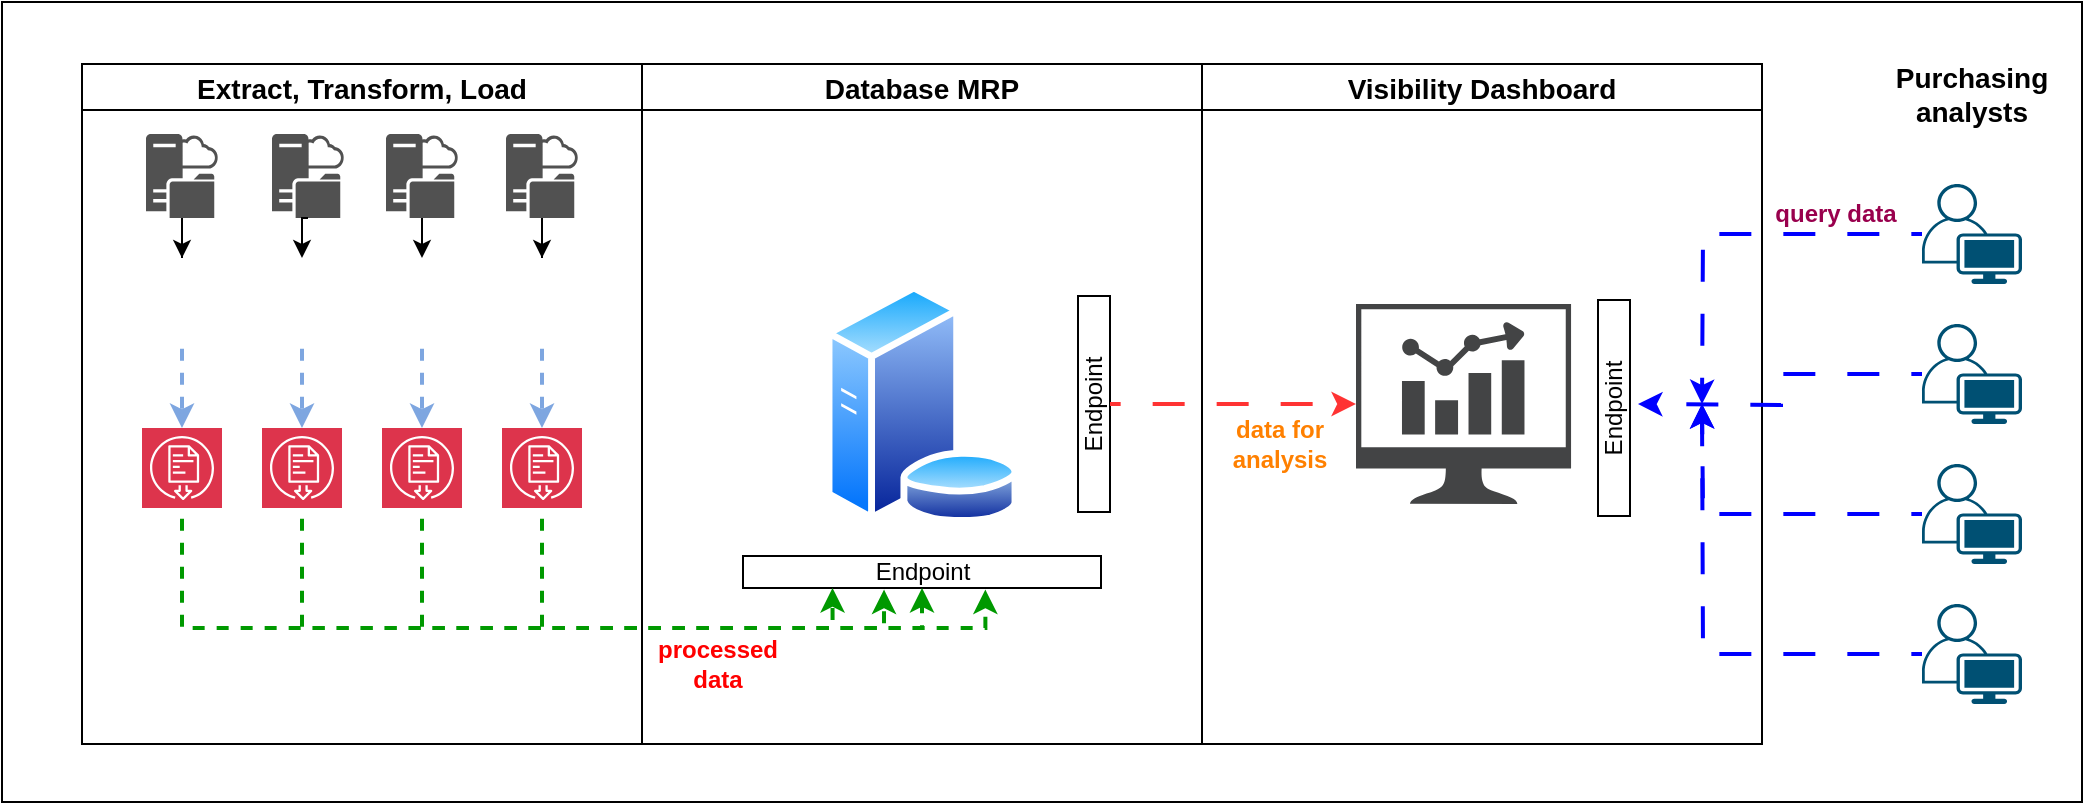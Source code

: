 <mxfile version="26.0.7" pages="4">
  <diagram name="Página-1" id="XloYq25HJcCcnfRUe0Ro">
    <mxGraphModel dx="1050" dy="522" grid="0" gridSize="10" guides="1" tooltips="1" connect="1" arrows="1" fold="1" page="1" pageScale="1" pageWidth="1169" pageHeight="827" math="0" shadow="0">
      <root>
        <mxCell id="0" />
        <mxCell id="1" parent="0" />
        <mxCell id="NcR7DXZT888S4W0Bdhjg-40" value="" style="rounded=0;whiteSpace=wrap;html=1;fillColor=default;" parent="1" vertex="1">
          <mxGeometry x="80" y="129" width="1040" height="400" as="geometry" />
        </mxCell>
        <mxCell id="NcR7DXZT888S4W0Bdhjg-14" value="Extract, Transform, Load" style="swimlane;fontSize=14;" parent="1" vertex="1">
          <mxGeometry x="120" y="160" width="280" height="340" as="geometry" />
        </mxCell>
        <mxCell id="NcR7DXZT888S4W0Bdhjg-4" value="" style="sketch=0;points=[[0,0,0],[0.25,0,0],[0.5,0,0],[0.75,0,0],[1,0,0],[0,1,0],[0.25,1,0],[0.5,1,0],[0.75,1,0],[1,1,0],[0,0.25,0],[0,0.5,0],[0,0.75,0],[1,0.25,0],[1,0.5,0],[1,0.75,0]];outlineConnect=0;fontColor=#232F3E;fillColor=#DD344C;strokeColor=#ffffff;dashed=0;verticalLabelPosition=bottom;verticalAlign=top;align=center;html=1;fontSize=12;fontStyle=0;aspect=fixed;shape=mxgraph.aws4.resourceIcon;resIcon=mxgraph.aws4.artifact;" parent="NcR7DXZT888S4W0Bdhjg-14" vertex="1">
          <mxGeometry x="30" y="182" width="40" height="40" as="geometry" />
        </mxCell>
        <mxCell id="NcR7DXZT888S4W0Bdhjg-6" value="" style="sketch=0;points=[[0,0,0],[0.25,0,0],[0.5,0,0],[0.75,0,0],[1,0,0],[0,1,0],[0.25,1,0],[0.5,1,0],[0.75,1,0],[1,1,0],[0,0.25,0],[0,0.5,0],[0,0.75,0],[1,0.25,0],[1,0.5,0],[1,0.75,0]];outlineConnect=0;fontColor=#232F3E;fillColor=#DD344C;strokeColor=#ffffff;dashed=0;verticalLabelPosition=bottom;verticalAlign=top;align=center;html=1;fontSize=12;fontStyle=0;aspect=fixed;shape=mxgraph.aws4.resourceIcon;resIcon=mxgraph.aws4.artifact;" parent="NcR7DXZT888S4W0Bdhjg-14" vertex="1">
          <mxGeometry x="90" y="182" width="40" height="40" as="geometry" />
        </mxCell>
        <mxCell id="NcR7DXZT888S4W0Bdhjg-8" value="" style="sketch=0;points=[[0,0,0],[0.25,0,0],[0.5,0,0],[0.75,0,0],[1,0,0],[0,1,0],[0.25,1,0],[0.5,1,0],[0.75,1,0],[1,1,0],[0,0.25,0],[0,0.5,0],[0,0.75,0],[1,0.25,0],[1,0.5,0],[1,0.75,0]];outlineConnect=0;fontColor=#232F3E;fillColor=#DD344C;strokeColor=#ffffff;dashed=0;verticalLabelPosition=bottom;verticalAlign=top;align=center;html=1;fontSize=12;fontStyle=0;aspect=fixed;shape=mxgraph.aws4.resourceIcon;resIcon=mxgraph.aws4.artifact;" parent="NcR7DXZT888S4W0Bdhjg-14" vertex="1">
          <mxGeometry x="150" y="182" width="40" height="40" as="geometry" />
        </mxCell>
        <mxCell id="NcR7DXZT888S4W0Bdhjg-10" value="" style="sketch=0;points=[[0,0,0],[0.25,0,0],[0.5,0,0],[0.75,0,0],[1,0,0],[0,1,0],[0.25,1,0],[0.5,1,0],[0.75,1,0],[1,1,0],[0,0.25,0],[0,0.5,0],[0,0.75,0],[1,0.25,0],[1,0.5,0],[1,0.75,0]];outlineConnect=0;fontColor=#232F3E;fillColor=#DD344C;strokeColor=#ffffff;dashed=0;verticalLabelPosition=bottom;verticalAlign=top;align=center;html=1;fontSize=12;fontStyle=0;aspect=fixed;shape=mxgraph.aws4.resourceIcon;resIcon=mxgraph.aws4.artifact;" parent="NcR7DXZT888S4W0Bdhjg-14" vertex="1">
          <mxGeometry x="210" y="182" width="40" height="40" as="geometry" />
        </mxCell>
        <mxCell id="NcR7DXZT888S4W0Bdhjg-9" value="" style="shape=image;html=1;verticalAlign=top;verticalLabelPosition=bottom;labelBackgroundColor=#ffffff;imageAspect=0;aspect=fixed;image=https://cdn4.iconfinder.com/data/icons/social-media-and-logos-12/32/Logo_reddit_robot-128.png" parent="NcR7DXZT888S4W0Bdhjg-14" vertex="1">
          <mxGeometry x="210" y="97" width="40" height="40" as="geometry" />
        </mxCell>
        <mxCell id="NcR7DXZT888S4W0Bdhjg-20" style="edgeStyle=orthogonalEdgeStyle;rounded=0;orthogonalLoop=1;jettySize=auto;html=1;entryX=0.5;entryY=0;entryDx=0;entryDy=0;entryPerimeter=0;dashed=1;strokeWidth=2;strokeColor=#7EA6E0;flowAnimation=1;" parent="NcR7DXZT888S4W0Bdhjg-14" source="NcR7DXZT888S4W0Bdhjg-9" target="NcR7DXZT888S4W0Bdhjg-10" edge="1">
          <mxGeometry relative="1" as="geometry" />
        </mxCell>
        <mxCell id="NcR7DXZT888S4W0Bdhjg-7" value="" style="shape=image;html=1;verticalAlign=top;verticalLabelPosition=bottom;labelBackgroundColor=#ffffff;imageAspect=0;aspect=fixed;image=https://cdn4.iconfinder.com/data/icons/social-media-and-logos-12/32/Logo_reddit_robot-128.png" parent="NcR7DXZT888S4W0Bdhjg-14" vertex="1">
          <mxGeometry x="150" y="97" width="40" height="40" as="geometry" />
        </mxCell>
        <mxCell id="NcR7DXZT888S4W0Bdhjg-19" style="edgeStyle=orthogonalEdgeStyle;rounded=0;orthogonalLoop=1;jettySize=auto;html=1;entryX=0.5;entryY=0;entryDx=0;entryDy=0;entryPerimeter=0;dashed=1;strokeWidth=2;strokeColor=#7EA6E0;flowAnimation=1;" parent="NcR7DXZT888S4W0Bdhjg-14" source="NcR7DXZT888S4W0Bdhjg-7" target="NcR7DXZT888S4W0Bdhjg-8" edge="1">
          <mxGeometry relative="1" as="geometry" />
        </mxCell>
        <mxCell id="NcR7DXZT888S4W0Bdhjg-5" value="" style="shape=image;html=1;verticalAlign=top;verticalLabelPosition=bottom;labelBackgroundColor=#ffffff;imageAspect=0;aspect=fixed;image=https://cdn4.iconfinder.com/data/icons/social-media-and-logos-12/32/Logo_reddit_robot-128.png" parent="NcR7DXZT888S4W0Bdhjg-14" vertex="1">
          <mxGeometry x="90" y="97" width="40" height="40" as="geometry" />
        </mxCell>
        <mxCell id="NcR7DXZT888S4W0Bdhjg-18" style="edgeStyle=orthogonalEdgeStyle;rounded=0;orthogonalLoop=1;jettySize=auto;html=1;entryX=0.5;entryY=0;entryDx=0;entryDy=0;entryPerimeter=0;dashed=1;strokeWidth=2;strokeColor=#7EA6E0;flowAnimation=1;" parent="NcR7DXZT888S4W0Bdhjg-14" source="NcR7DXZT888S4W0Bdhjg-5" target="NcR7DXZT888S4W0Bdhjg-6" edge="1">
          <mxGeometry relative="1" as="geometry" />
        </mxCell>
        <mxCell id="NcR7DXZT888S4W0Bdhjg-3" value="" style="shape=image;html=1;verticalAlign=top;verticalLabelPosition=bottom;labelBackgroundColor=#ffffff;imageAspect=0;aspect=fixed;image=https://cdn4.iconfinder.com/data/icons/social-media-and-logos-12/32/Logo_reddit_robot-128.png" parent="NcR7DXZT888S4W0Bdhjg-14" vertex="1">
          <mxGeometry x="30" y="97" width="40" height="40" as="geometry" />
        </mxCell>
        <mxCell id="NcR7DXZT888S4W0Bdhjg-17" style="edgeStyle=orthogonalEdgeStyle;rounded=0;orthogonalLoop=1;jettySize=auto;html=1;exitX=0.5;exitY=1;exitDx=0;exitDy=0;entryX=0.5;entryY=0;entryDx=0;entryDy=0;entryPerimeter=0;dashed=1;strokeWidth=2;strokeColor=#7EA6E0;flowAnimation=1;" parent="NcR7DXZT888S4W0Bdhjg-14" source="NcR7DXZT888S4W0Bdhjg-3" target="NcR7DXZT888S4W0Bdhjg-4" edge="1">
          <mxGeometry relative="1" as="geometry" />
        </mxCell>
        <mxCell id="NcR7DXZT888S4W0Bdhjg-50" style="edgeStyle=orthogonalEdgeStyle;rounded=0;orthogonalLoop=1;jettySize=auto;html=1;exitX=0.5;exitY=1;exitDx=0;exitDy=0;exitPerimeter=0;entryX=0.5;entryY=0;entryDx=0;entryDy=0;" parent="NcR7DXZT888S4W0Bdhjg-14" source="NcR7DXZT888S4W0Bdhjg-46" target="NcR7DXZT888S4W0Bdhjg-7" edge="1">
          <mxGeometry relative="1" as="geometry" />
        </mxCell>
        <mxCell id="NcR7DXZT888S4W0Bdhjg-46" value="" style="sketch=0;pointerEvents=1;shadow=0;dashed=0;html=1;strokeColor=none;labelPosition=center;verticalLabelPosition=bottom;verticalAlign=top;align=center;fillColor=#515151;shape=mxgraph.mscae.system_center.cloud_distribution_point" parent="NcR7DXZT888S4W0Bdhjg-14" vertex="1">
          <mxGeometry x="152" y="35" width="36" height="42" as="geometry" />
        </mxCell>
        <mxCell id="NcR7DXZT888S4W0Bdhjg-44" value="" style="sketch=0;pointerEvents=1;shadow=0;dashed=0;html=1;strokeColor=none;labelPosition=center;verticalLabelPosition=bottom;verticalAlign=top;align=center;fillColor=#515151;shape=mxgraph.mscae.system_center.cloud_distribution_point" parent="NcR7DXZT888S4W0Bdhjg-14" vertex="1">
          <mxGeometry x="32" y="35" width="36" height="42" as="geometry" />
        </mxCell>
        <mxCell id="NcR7DXZT888S4W0Bdhjg-48" style="edgeStyle=orthogonalEdgeStyle;rounded=0;orthogonalLoop=1;jettySize=auto;html=1;exitX=0.5;exitY=1;exitDx=0;exitDy=0;exitPerimeter=0;" parent="NcR7DXZT888S4W0Bdhjg-14" source="NcR7DXZT888S4W0Bdhjg-44" target="NcR7DXZT888S4W0Bdhjg-3" edge="1">
          <mxGeometry relative="1" as="geometry" />
        </mxCell>
        <mxCell id="NcR7DXZT888S4W0Bdhjg-45" value="" style="sketch=0;pointerEvents=1;shadow=0;dashed=0;html=1;strokeColor=none;labelPosition=center;verticalLabelPosition=bottom;verticalAlign=top;align=center;fillColor=#515151;shape=mxgraph.mscae.system_center.cloud_distribution_point" parent="NcR7DXZT888S4W0Bdhjg-14" vertex="1">
          <mxGeometry x="95" y="35" width="36" height="42" as="geometry" />
        </mxCell>
        <mxCell id="NcR7DXZT888S4W0Bdhjg-49" style="edgeStyle=orthogonalEdgeStyle;rounded=0;orthogonalLoop=1;jettySize=auto;html=1;exitX=0.5;exitY=1;exitDx=0;exitDy=0;exitPerimeter=0;entryX=0.5;entryY=0;entryDx=0;entryDy=0;" parent="NcR7DXZT888S4W0Bdhjg-14" source="NcR7DXZT888S4W0Bdhjg-45" target="NcR7DXZT888S4W0Bdhjg-5" edge="1">
          <mxGeometry relative="1" as="geometry" />
        </mxCell>
        <mxCell id="NcR7DXZT888S4W0Bdhjg-51" style="edgeStyle=orthogonalEdgeStyle;rounded=0;orthogonalLoop=1;jettySize=auto;html=1;exitX=0.5;exitY=1;exitDx=0;exitDy=0;exitPerimeter=0;" parent="NcR7DXZT888S4W0Bdhjg-14" source="NcR7DXZT888S4W0Bdhjg-47" target="NcR7DXZT888S4W0Bdhjg-9" edge="1">
          <mxGeometry relative="1" as="geometry" />
        </mxCell>
        <mxCell id="NcR7DXZT888S4W0Bdhjg-47" value="" style="sketch=0;pointerEvents=1;shadow=0;dashed=0;html=1;strokeColor=none;labelPosition=center;verticalLabelPosition=bottom;verticalAlign=top;align=center;fillColor=#515151;shape=mxgraph.mscae.system_center.cloud_distribution_point" parent="NcR7DXZT888S4W0Bdhjg-14" vertex="1">
          <mxGeometry x="212" y="35" width="36" height="42" as="geometry" />
        </mxCell>
        <mxCell id="NcR7DXZT888S4W0Bdhjg-15" value="Database MRP" style="swimlane;fontSize=14;" parent="1" vertex="1">
          <mxGeometry x="400" y="160" width="280" height="340" as="geometry" />
        </mxCell>
        <mxCell id="NcR7DXZT888S4W0Bdhjg-11" value="" style="image;aspect=fixed;perimeter=ellipsePerimeter;html=1;align=center;shadow=0;dashed=0;spacingTop=3;image=img/lib/active_directory/database_server.svg;" parent="NcR7DXZT888S4W0Bdhjg-15" vertex="1">
          <mxGeometry x="90.8" y="110" width="98.4" height="120" as="geometry" />
        </mxCell>
        <mxCell id="NcR7DXZT888S4W0Bdhjg-37" value="&lt;font color=&quot;#ff0000&quot;&gt;&lt;b&gt;processed data&lt;/b&gt;&lt;/font&gt;" style="text;html=1;align=center;verticalAlign=middle;whiteSpace=wrap;rounded=0;" parent="NcR7DXZT888S4W0Bdhjg-15" vertex="1">
          <mxGeometry x="8" y="285" width="60" height="30" as="geometry" />
        </mxCell>
        <mxCell id="NcR7DXZT888S4W0Bdhjg-41" value="Endpoint" style="rounded=0;whiteSpace=wrap;html=1;" parent="NcR7DXZT888S4W0Bdhjg-15" vertex="1">
          <mxGeometry x="50.5" y="246" width="179" height="16" as="geometry" />
        </mxCell>
        <mxCell id="NcR7DXZT888S4W0Bdhjg-42" value="Endpoint" style="rounded=0;whiteSpace=wrap;html=1;rotation=-90;" parent="NcR7DXZT888S4W0Bdhjg-15" vertex="1">
          <mxGeometry x="172" y="162" width="108" height="16" as="geometry" />
        </mxCell>
        <mxCell id="NcR7DXZT888S4W0Bdhjg-16" value="Visibility Dashboard" style="swimlane;fontSize=14;" parent="1" vertex="1">
          <mxGeometry x="680" y="160" width="280" height="340" as="geometry" />
        </mxCell>
        <mxCell id="NcR7DXZT888S4W0Bdhjg-13" value="" style="sketch=0;pointerEvents=1;shadow=0;dashed=0;html=1;strokeColor=none;fillColor=#434445;aspect=fixed;labelPosition=center;verticalLabelPosition=bottom;verticalAlign=top;align=center;outlineConnect=0;shape=mxgraph.vvd.nsx_dashboard;" parent="NcR7DXZT888S4W0Bdhjg-16" vertex="1">
          <mxGeometry x="77.0" y="120" width="107.53" height="100" as="geometry" />
        </mxCell>
        <mxCell id="NcR7DXZT888S4W0Bdhjg-22" style="edgeStyle=orthogonalEdgeStyle;rounded=0;orthogonalLoop=1;jettySize=auto;html=1;strokeWidth=2;dashed=1;strokeColor=#009900;flowAnimation=1;entryX=0.677;entryY=1.049;entryDx=0;entryDy=0;entryPerimeter=0;" parent="1" source="NcR7DXZT888S4W0Bdhjg-4" target="NcR7DXZT888S4W0Bdhjg-41" edge="1">
          <mxGeometry relative="1" as="geometry">
            <Array as="points">
              <mxPoint x="170" y="442" />
              <mxPoint x="572" y="442" />
            </Array>
          </mxGeometry>
        </mxCell>
        <mxCell id="NcR7DXZT888S4W0Bdhjg-23" style="edgeStyle=orthogonalEdgeStyle;rounded=0;orthogonalLoop=1;jettySize=auto;html=1;exitX=0.5;exitY=1;exitDx=0;exitDy=0;exitPerimeter=0;strokeWidth=2;dashed=1;strokeColor=#009900;flowAnimation=1;entryX=0.5;entryY=1;entryDx=0;entryDy=0;" parent="1" source="NcR7DXZT888S4W0Bdhjg-6" target="NcR7DXZT888S4W0Bdhjg-41" edge="1">
          <mxGeometry relative="1" as="geometry" />
        </mxCell>
        <mxCell id="NcR7DXZT888S4W0Bdhjg-24" style="edgeStyle=orthogonalEdgeStyle;rounded=0;orthogonalLoop=1;jettySize=auto;html=1;exitX=0.5;exitY=1;exitDx=0;exitDy=0;exitPerimeter=0;strokeWidth=2;dashed=1;strokeColor=#009900;flowAnimation=1;entryX=0.394;entryY=1.049;entryDx=0;entryDy=0;entryPerimeter=0;" parent="1" source="NcR7DXZT888S4W0Bdhjg-8" target="NcR7DXZT888S4W0Bdhjg-41" edge="1">
          <mxGeometry relative="1" as="geometry" />
        </mxCell>
        <mxCell id="NcR7DXZT888S4W0Bdhjg-25" style="edgeStyle=orthogonalEdgeStyle;rounded=0;orthogonalLoop=1;jettySize=auto;html=1;exitX=0.5;exitY=1;exitDx=0;exitDy=0;exitPerimeter=0;strokeWidth=2;dashed=1;strokeColor=#009900;flowAnimation=1;entryX=0.25;entryY=1;entryDx=0;entryDy=0;" parent="1" source="NcR7DXZT888S4W0Bdhjg-10" target="NcR7DXZT888S4W0Bdhjg-41" edge="1">
          <mxGeometry relative="1" as="geometry" />
        </mxCell>
        <mxCell id="NcR7DXZT888S4W0Bdhjg-31" style="edgeStyle=orthogonalEdgeStyle;rounded=0;orthogonalLoop=1;jettySize=auto;html=1;strokeWidth=2;dashed=1;dashPattern=8 8;strokeColor=#0000FF;flowAnimation=1;" parent="1" source="NcR7DXZT888S4W0Bdhjg-26" edge="1">
          <mxGeometry relative="1" as="geometry">
            <mxPoint x="930" y="330" as="targetPoint" />
          </mxGeometry>
        </mxCell>
        <mxCell id="NcR7DXZT888S4W0Bdhjg-26" value="" style="points=[[0.35,0,0],[0.98,0.51,0],[1,0.71,0],[0.67,1,0],[0,0.795,0],[0,0.65,0]];verticalLabelPosition=bottom;sketch=0;html=1;verticalAlign=top;aspect=fixed;align=center;pointerEvents=1;shape=mxgraph.cisco19.user;fillColor=#005073;strokeColor=none;" parent="1" vertex="1">
          <mxGeometry x="1040" y="220" width="50" height="50" as="geometry" />
        </mxCell>
        <mxCell id="NcR7DXZT888S4W0Bdhjg-32" style="edgeStyle=orthogonalEdgeStyle;rounded=0;orthogonalLoop=1;jettySize=auto;html=1;strokeWidth=2;dashed=1;dashPattern=8 8;strokeColor=#0000FF;flowAnimation=1;" parent="1" source="NcR7DXZT888S4W0Bdhjg-27" edge="1">
          <mxGeometry relative="1" as="geometry">
            <mxPoint x="898" y="330" as="targetPoint" />
          </mxGeometry>
        </mxCell>
        <mxCell id="NcR7DXZT888S4W0Bdhjg-27" value="" style="points=[[0.35,0,0],[0.98,0.51,0],[1,0.71,0],[0.67,1,0],[0,0.795,0],[0,0.65,0]];verticalLabelPosition=bottom;sketch=0;html=1;verticalAlign=top;aspect=fixed;align=center;pointerEvents=1;shape=mxgraph.cisco19.user;fillColor=#005073;strokeColor=none;" parent="1" vertex="1">
          <mxGeometry x="1040" y="290" width="50" height="50" as="geometry" />
        </mxCell>
        <mxCell id="NcR7DXZT888S4W0Bdhjg-33" style="edgeStyle=orthogonalEdgeStyle;rounded=0;orthogonalLoop=1;jettySize=auto;html=1;strokeWidth=2;dashed=1;dashPattern=8 8;strokeColor=#0000FF;flowAnimation=1;" parent="1" source="NcR7DXZT888S4W0Bdhjg-28" edge="1">
          <mxGeometry relative="1" as="geometry">
            <mxPoint x="930" y="330" as="targetPoint" />
          </mxGeometry>
        </mxCell>
        <mxCell id="NcR7DXZT888S4W0Bdhjg-28" value="" style="points=[[0.35,0,0],[0.98,0.51,0],[1,0.71,0],[0.67,1,0],[0,0.795,0],[0,0.65,0]];verticalLabelPosition=bottom;sketch=0;html=1;verticalAlign=top;aspect=fixed;align=center;pointerEvents=1;shape=mxgraph.cisco19.user;fillColor=#005073;strokeColor=none;" parent="1" vertex="1">
          <mxGeometry x="1040" y="360" width="50" height="50" as="geometry" />
        </mxCell>
        <mxCell id="NcR7DXZT888S4W0Bdhjg-34" style="edgeStyle=orthogonalEdgeStyle;rounded=0;orthogonalLoop=1;jettySize=auto;html=1;strokeWidth=2;dashed=1;dashPattern=8 8;strokeColor=#0000FF;flowAnimation=1;" parent="1" source="NcR7DXZT888S4W0Bdhjg-29" edge="1">
          <mxGeometry relative="1" as="geometry">
            <mxPoint x="930" y="330" as="targetPoint" />
          </mxGeometry>
        </mxCell>
        <mxCell id="NcR7DXZT888S4W0Bdhjg-29" value="" style="points=[[0.35,0,0],[0.98,0.51,0],[1,0.71,0],[0.67,1,0],[0,0.795,0],[0,0.65,0]];verticalLabelPosition=bottom;sketch=0;html=1;verticalAlign=top;aspect=fixed;align=center;pointerEvents=1;shape=mxgraph.cisco19.user;fillColor=#005073;strokeColor=none;" parent="1" vertex="1">
          <mxGeometry x="1040" y="430" width="50" height="50" as="geometry" />
        </mxCell>
        <mxCell id="NcR7DXZT888S4W0Bdhjg-35" value="&lt;b&gt;&lt;font style=&quot;font-size: 14px;&quot;&gt;Purchasing analysts&lt;/font&gt;&lt;/b&gt;" style="text;html=1;align=center;verticalAlign=middle;whiteSpace=wrap;rounded=0;" parent="1" vertex="1">
          <mxGeometry x="1020" y="150" width="90" height="50" as="geometry" />
        </mxCell>
        <mxCell id="NcR7DXZT888S4W0Bdhjg-36" style="edgeStyle=orthogonalEdgeStyle;rounded=0;orthogonalLoop=1;jettySize=auto;html=1;strokeColor=#FF3333;strokeWidth=2;dashed=1;dashPattern=8 8;flowAnimation=1;exitX=0.5;exitY=1;exitDx=0;exitDy=0;" parent="1" source="NcR7DXZT888S4W0Bdhjg-42" target="NcR7DXZT888S4W0Bdhjg-13" edge="1">
          <mxGeometry relative="1" as="geometry">
            <mxPoint x="647" y="330" as="sourcePoint" />
          </mxGeometry>
        </mxCell>
        <mxCell id="NcR7DXZT888S4W0Bdhjg-39" value="query data" style="text;html=1;align=center;verticalAlign=middle;whiteSpace=wrap;rounded=0;fontStyle=1;fontColor=#99004D;" parent="1" vertex="1">
          <mxGeometry x="960" y="220" width="73.77" height="30" as="geometry" />
        </mxCell>
        <mxCell id="NcR7DXZT888S4W0Bdhjg-38" value="&lt;b&gt;data for analysis&lt;/b&gt;" style="text;html=1;align=center;verticalAlign=middle;whiteSpace=wrap;rounded=0;fontColor=#FF8000;" parent="1" vertex="1">
          <mxGeometry x="689" y="335" width="60" height="30" as="geometry" />
        </mxCell>
        <mxCell id="NcR7DXZT888S4W0Bdhjg-43" value="Endpoint" style="rounded=0;whiteSpace=wrap;html=1;rotation=-90;" parent="1" vertex="1">
          <mxGeometry x="832" y="324" width="108" height="16" as="geometry" />
        </mxCell>
      </root>
    </mxGraphModel>
  </diagram>
  <diagram id="HSzK31TKF2gY7tODfyRO" name="Página-2">
    <mxGraphModel dx="2333" dy="1160" grid="1" gridSize="10" guides="1" tooltips="1" connect="1" arrows="1" fold="1" page="1" pageScale="1" pageWidth="1169" pageHeight="827" math="0" shadow="0">
      <root>
        <mxCell id="0" />
        <mxCell id="1" parent="0" />
        <mxCell id="vLSpUDt8mHvsh3Pg1AGc-7" value="" style="rounded=0;whiteSpace=wrap;html=1;fillColor=none;" vertex="1" parent="1">
          <mxGeometry x="440" y="80" width="1470" height="680" as="geometry" />
        </mxCell>
        <mxCell id="vLSpUDt8mHvsh3Pg1AGc-6" value="" style="group" vertex="1" connectable="0" parent="1">
          <mxGeometry x="530" y="129" width="1320" height="570" as="geometry" />
        </mxCell>
        <mxCell id="eDLt4ieZa5b-b3pWyY9y-2" value="&lt;font style=&quot;font-size: 20px;&quot;&gt;Extract, Transform, Load&lt;/font&gt;" style="swimlane;whiteSpace=wrap;html=1;startSize=50;" vertex="1" parent="vLSpUDt8mHvsh3Pg1AGc-6">
          <mxGeometry width="220" height="570" as="geometry" />
        </mxCell>
        <mxCell id="jXZQnSoI7P6sengV68fE-7" value="" style="group" vertex="1" connectable="0" parent="eDLt4ieZa5b-b3pWyY9y-2">
          <mxGeometry x="50" y="199" width="100" height="100" as="geometry" />
        </mxCell>
        <mxCell id="jXZQnSoI7P6sengV68fE-5" value="RPA - BOM" style="whiteSpace=wrap;html=1;aspect=fixed;fillColor=none;" vertex="1" parent="jXZQnSoI7P6sengV68fE-7">
          <mxGeometry width="100" height="100" as="geometry" />
        </mxCell>
        <mxCell id="jXZQnSoI7P6sengV68fE-6" value="Módulo DB" style="rounded=0;whiteSpace=wrap;html=1;fillColor=none;" vertex="1" parent="jXZQnSoI7P6sengV68fE-7">
          <mxGeometry x="10" y="60" width="80" height="30" as="geometry" />
        </mxCell>
        <mxCell id="0wDL7s20ytS17QjnEz3_-1" value="" style="group" vertex="1" connectable="0" parent="eDLt4ieZa5b-b3pWyY9y-2">
          <mxGeometry x="50" y="319" width="100" height="100" as="geometry" />
        </mxCell>
        <mxCell id="jXZQnSoI7P6sengV68fE-8" value="RPA - EDW" style="whiteSpace=wrap;html=1;aspect=fixed;fillColor=none;" vertex="1" parent="0wDL7s20ytS17QjnEz3_-1">
          <mxGeometry width="100" height="100" as="geometry" />
        </mxCell>
        <mxCell id="jXZQnSoI7P6sengV68fE-9" value="Módulo DB" style="rounded=0;whiteSpace=wrap;html=1;fillColor=none;" vertex="1" parent="0wDL7s20ytS17QjnEz3_-1">
          <mxGeometry x="10" y="60" width="80" height="30" as="geometry" />
        </mxCell>
        <mxCell id="0wDL7s20ytS17QjnEz3_-2" value="" style="group" vertex="1" connectable="0" parent="eDLt4ieZa5b-b3pWyY9y-2">
          <mxGeometry x="50" y="439" width="100" height="100" as="geometry" />
        </mxCell>
        <mxCell id="jXZQnSoI7P6sengV68fE-3" value="RPA - ONHAND" style="whiteSpace=wrap;html=1;aspect=fixed;fillColor=none;" vertex="1" parent="0wDL7s20ytS17QjnEz3_-2">
          <mxGeometry width="100" height="100" as="geometry" />
        </mxCell>
        <mxCell id="jXZQnSoI7P6sengV68fE-4" value="Módulo DB" style="rounded=0;whiteSpace=wrap;html=1;fillColor=none;" vertex="1" parent="0wDL7s20ytS17QjnEz3_-2">
          <mxGeometry x="10" y="60" width="80" height="30" as="geometry" />
        </mxCell>
        <mxCell id="n6ZCLPPL8olRyC4bbD7v-1" value="" style="group" vertex="1" connectable="0" parent="eDLt4ieZa5b-b3pWyY9y-2">
          <mxGeometry x="50" y="79" width="100" height="100" as="geometry" />
        </mxCell>
        <mxCell id="RiYpvtM7n1UF9Ozoq4zp-1" value="RPA - N-FP" style="whiteSpace=wrap;html=1;aspect=fixed;fillColor=none;" vertex="1" parent="n6ZCLPPL8olRyC4bbD7v-1">
          <mxGeometry width="100" height="100" as="geometry" />
        </mxCell>
        <mxCell id="jXZQnSoI7P6sengV68fE-1" value="Módulo DB" style="rounded=0;whiteSpace=wrap;html=1;fillColor=none;" vertex="1" parent="n6ZCLPPL8olRyC4bbD7v-1">
          <mxGeometry x="10" y="60" width="80" height="30" as="geometry" />
        </mxCell>
        <mxCell id="n6ZCLPPL8olRyC4bbD7v-2" value="&lt;font style=&quot;font-size: 20px;&quot;&gt;Database&lt;/font&gt;" style="swimlane;whiteSpace=wrap;html=1;startSize=50;" vertex="1" parent="vLSpUDt8mHvsh3Pg1AGc-6">
          <mxGeometry x="220" width="510" height="570" as="geometry" />
        </mxCell>
        <mxCell id="pdo2u72SIz1vdmRKJwuy-1" value="&lt;font style=&quot;font-size: 20px;&quot;&gt;&lt;b&gt;Database MRP&lt;/b&gt;&lt;/font&gt;" style="shape=cylinder3;whiteSpace=wrap;html=1;boundedLbl=1;backgroundOutline=1;size=15;" vertex="1" parent="n6ZCLPPL8olRyC4bbD7v-2">
          <mxGeometry x="195" y="140" width="120" height="146" as="geometry" />
        </mxCell>
        <mxCell id="pdo2u72SIz1vdmRKJwuy-3" value="&lt;div style=&quot;box-sizing:border-box;width:100%;background:#e4e4e4;padding:2px;&quot;&gt;table_nfp&lt;/div&gt;&lt;table style=&quot;width:100%;font-size:1em;&quot; cellpadding=&quot;2&quot; cellspacing=&quot;0&quot;&gt;&lt;tbody&gt;&lt;tr&gt;&lt;td&gt;PK&lt;/td&gt;&lt;td&gt;uniqueId&lt;/td&gt;&lt;/tr&gt;&lt;tr&gt;&lt;td&gt;FK1&lt;/td&gt;&lt;td&gt;foreignKey&lt;/td&gt;&lt;/tr&gt;&lt;tr&gt;&lt;td&gt;&lt;/td&gt;&lt;td&gt;fieldname&lt;/td&gt;&lt;/tr&gt;&lt;/tbody&gt;&lt;/table&gt;" style="verticalAlign=top;align=left;overflow=fill;html=1;whiteSpace=wrap;" vertex="1" parent="n6ZCLPPL8olRyC4bbD7v-2">
          <mxGeometry x="40" y="340" width="100" height="90" as="geometry" />
        </mxCell>
        <mxCell id="pdo2u72SIz1vdmRKJwuy-4" value="&lt;div style=&quot;box-sizing:border-box;width:100%;background:#e4e4e4;padding:2px;&quot;&gt;table_bom&lt;/div&gt;&lt;table style=&quot;width:100%;font-size:1em;&quot; cellpadding=&quot;2&quot; cellspacing=&quot;0&quot;&gt;&lt;tbody&gt;&lt;tr&gt;&lt;td&gt;PK&lt;/td&gt;&lt;td&gt;uniqueId&lt;/td&gt;&lt;/tr&gt;&lt;tr&gt;&lt;td&gt;FK1&lt;/td&gt;&lt;td&gt;foreignKey&lt;/td&gt;&lt;/tr&gt;&lt;tr&gt;&lt;td&gt;&lt;/td&gt;&lt;td&gt;fieldname&lt;/td&gt;&lt;/tr&gt;&lt;/tbody&gt;&lt;/table&gt;" style="verticalAlign=top;align=left;overflow=fill;html=1;whiteSpace=wrap;" vertex="1" parent="n6ZCLPPL8olRyC4bbD7v-2">
          <mxGeometry x="150" y="340" width="100" height="90" as="geometry" />
        </mxCell>
        <mxCell id="pdo2u72SIz1vdmRKJwuy-5" value="&lt;div style=&quot;box-sizing:border-box;width:100%;background:#e4e4e4;padding:2px;&quot;&gt;table_edw&lt;/div&gt;&lt;table style=&quot;width:100%;font-size:1em;&quot; cellpadding=&quot;2&quot; cellspacing=&quot;0&quot;&gt;&lt;tbody&gt;&lt;tr&gt;&lt;td&gt;PK&lt;/td&gt;&lt;td&gt;uniqueId&lt;/td&gt;&lt;/tr&gt;&lt;tr&gt;&lt;td&gt;FK1&lt;/td&gt;&lt;td&gt;foreignKey&lt;/td&gt;&lt;/tr&gt;&lt;tr&gt;&lt;td&gt;&lt;/td&gt;&lt;td&gt;fieldname&lt;/td&gt;&lt;/tr&gt;&lt;/tbody&gt;&lt;/table&gt;" style="verticalAlign=top;align=left;overflow=fill;html=1;whiteSpace=wrap;" vertex="1" parent="n6ZCLPPL8olRyC4bbD7v-2">
          <mxGeometry x="260" y="340" width="100" height="90" as="geometry" />
        </mxCell>
        <mxCell id="pdo2u72SIz1vdmRKJwuy-6" value="&lt;div style=&quot;box-sizing:border-box;width:100%;background:#e4e4e4;padding:2px;&quot;&gt;table_onhand&lt;/div&gt;&lt;table style=&quot;width:100%;font-size:1em;&quot; cellpadding=&quot;2&quot; cellspacing=&quot;0&quot;&gt;&lt;tbody&gt;&lt;tr&gt;&lt;td&gt;PK&lt;/td&gt;&lt;td&gt;uniqueId&lt;/td&gt;&lt;/tr&gt;&lt;tr&gt;&lt;td&gt;FK1&lt;/td&gt;&lt;td&gt;foreignKey&lt;/td&gt;&lt;/tr&gt;&lt;tr&gt;&lt;td&gt;&lt;/td&gt;&lt;td&gt;fieldname&lt;/td&gt;&lt;/tr&gt;&lt;/tbody&gt;&lt;/table&gt;" style="verticalAlign=top;align=left;overflow=fill;html=1;whiteSpace=wrap;" vertex="1" parent="n6ZCLPPL8olRyC4bbD7v-2">
          <mxGeometry x="370" y="340" width="100" height="90" as="geometry" />
        </mxCell>
        <mxCell id="n6ZCLPPL8olRyC4bbD7v-4" style="edgeStyle=orthogonalEdgeStyle;rounded=0;orthogonalLoop=1;jettySize=auto;html=1;exitX=0.5;exitY=0;exitDx=0;exitDy=0;entryX=0;entryY=1;entryDx=0;entryDy=-15;entryPerimeter=0;" edge="1" parent="n6ZCLPPL8olRyC4bbD7v-2" source="pdo2u72SIz1vdmRKJwuy-3" target="pdo2u72SIz1vdmRKJwuy-1">
          <mxGeometry relative="1" as="geometry" />
        </mxCell>
        <mxCell id="n6ZCLPPL8olRyC4bbD7v-6" style="edgeStyle=orthogonalEdgeStyle;rounded=0;orthogonalLoop=1;jettySize=auto;html=1;exitX=0.5;exitY=0;exitDx=0;exitDy=0;entryX=0.855;entryY=1;entryDx=0;entryDy=-4.35;entryPerimeter=0;" edge="1" parent="n6ZCLPPL8olRyC4bbD7v-2" source="pdo2u72SIz1vdmRKJwuy-5" target="pdo2u72SIz1vdmRKJwuy-1">
          <mxGeometry relative="1" as="geometry" />
        </mxCell>
        <mxCell id="n6ZCLPPL8olRyC4bbD7v-7" style="edgeStyle=orthogonalEdgeStyle;rounded=0;orthogonalLoop=1;jettySize=auto;html=1;exitX=0.5;exitY=0;exitDx=0;exitDy=0;entryX=0.145;entryY=1;entryDx=0;entryDy=-4.35;entryPerimeter=0;" edge="1" parent="n6ZCLPPL8olRyC4bbD7v-2" source="pdo2u72SIz1vdmRKJwuy-4" target="pdo2u72SIz1vdmRKJwuy-1">
          <mxGeometry relative="1" as="geometry" />
        </mxCell>
        <mxCell id="n6ZCLPPL8olRyC4bbD7v-8" style="edgeStyle=orthogonalEdgeStyle;rounded=0;orthogonalLoop=1;jettySize=auto;html=1;exitX=0.5;exitY=0;exitDx=0;exitDy=0;entryX=1;entryY=1;entryDx=0;entryDy=-15;entryPerimeter=0;" edge="1" parent="n6ZCLPPL8olRyC4bbD7v-2" source="pdo2u72SIz1vdmRKJwuy-6" target="pdo2u72SIz1vdmRKJwuy-1">
          <mxGeometry relative="1" as="geometry" />
        </mxCell>
        <mxCell id="n6ZCLPPL8olRyC4bbD7v-3" value="&lt;font style=&quot;font-size: 20px;&quot;&gt;Visibility Dashoboard&lt;/font&gt;" style="swimlane;whiteSpace=wrap;html=1;startSize=50;" vertex="1" parent="vLSpUDt8mHvsh3Pg1AGc-6">
          <mxGeometry x="730" width="360" height="570" as="geometry" />
        </mxCell>
        <mxCell id="n6ZCLPPL8olRyC4bbD7v-9" value="&lt;b&gt;&lt;font style=&quot;font-size: 20px;&quot;&gt;Dashboard&lt;/font&gt;&lt;/b&gt;" style="rounded=0;whiteSpace=wrap;html=1;fillColor=none;" vertex="1" parent="n6ZCLPPL8olRyC4bbD7v-3">
          <mxGeometry x="80" y="199" width="210" height="111" as="geometry" />
        </mxCell>
        <mxCell id="n6ZCLPPL8olRyC4bbD7v-10" style="edgeStyle=orthogonalEdgeStyle;rounded=0;orthogonalLoop=1;jettySize=auto;html=1;exitX=0.5;exitY=0;exitDx=0;exitDy=0;exitPerimeter=0;entryX=0.5;entryY=0;entryDx=0;entryDy=0;" edge="1" parent="vLSpUDt8mHvsh3Pg1AGc-6" source="pdo2u72SIz1vdmRKJwuy-1" target="n6ZCLPPL8olRyC4bbD7v-9">
          <mxGeometry relative="1" as="geometry" />
        </mxCell>
        <mxCell id="n6ZCLPPL8olRyC4bbD7v-19" style="edgeStyle=orthogonalEdgeStyle;rounded=0;orthogonalLoop=1;jettySize=auto;html=1;exitX=0;exitY=0.333;exitDx=0;exitDy=0;exitPerimeter=0;entryX=1;entryY=0;entryDx=0;entryDy=0;" edge="1" parent="vLSpUDt8mHvsh3Pg1AGc-6" source="n6ZCLPPL8olRyC4bbD7v-14" target="n6ZCLPPL8olRyC4bbD7v-9">
          <mxGeometry relative="1" as="geometry" />
        </mxCell>
        <mxCell id="n6ZCLPPL8olRyC4bbD7v-14" value="Actor" style="shape=umlActor;verticalLabelPosition=bottom;verticalAlign=top;html=1;outlineConnect=0;" vertex="1" parent="vLSpUDt8mHvsh3Pg1AGc-6">
          <mxGeometry x="1230" y="140" width="60" height="76" as="geometry" />
        </mxCell>
        <mxCell id="n6ZCLPPL8olRyC4bbD7v-20" style="edgeStyle=orthogonalEdgeStyle;rounded=0;orthogonalLoop=1;jettySize=auto;html=1;exitX=0;exitY=0.333;exitDx=0;exitDy=0;exitPerimeter=0;entryX=1;entryY=0.5;entryDx=0;entryDy=0;" edge="1" parent="vLSpUDt8mHvsh3Pg1AGc-6" source="n6ZCLPPL8olRyC4bbD7v-17" target="n6ZCLPPL8olRyC4bbD7v-9">
          <mxGeometry relative="1" as="geometry" />
        </mxCell>
        <mxCell id="n6ZCLPPL8olRyC4bbD7v-17" value="Actor" style="shape=umlActor;verticalLabelPosition=bottom;verticalAlign=top;html=1;outlineConnect=0;" vertex="1" parent="vLSpUDt8mHvsh3Pg1AGc-6">
          <mxGeometry x="1230" y="266" width="60" height="76" as="geometry" />
        </mxCell>
        <mxCell id="n6ZCLPPL8olRyC4bbD7v-21" style="edgeStyle=orthogonalEdgeStyle;rounded=0;orthogonalLoop=1;jettySize=auto;html=1;exitX=0;exitY=0.333;exitDx=0;exitDy=0;exitPerimeter=0;entryX=1;entryY=1;entryDx=0;entryDy=0;" edge="1" parent="vLSpUDt8mHvsh3Pg1AGc-6" source="n6ZCLPPL8olRyC4bbD7v-18" target="n6ZCLPPL8olRyC4bbD7v-9">
          <mxGeometry relative="1" as="geometry" />
        </mxCell>
        <mxCell id="n6ZCLPPL8olRyC4bbD7v-18" value="Actor" style="shape=umlActor;verticalLabelPosition=bottom;verticalAlign=top;html=1;outlineConnect=0;" vertex="1" parent="vLSpUDt8mHvsh3Pg1AGc-6">
          <mxGeometry x="1230" y="390" width="60" height="76" as="geometry" />
        </mxCell>
        <mxCell id="vLSpUDt8mHvsh3Pg1AGc-1" value="&lt;font style=&quot;font-size: 22px;&quot;&gt;&lt;b&gt;Purchasing analysts&lt;/b&gt;&lt;/font&gt;" style="text;whiteSpace=wrap;html=1;align=center;" vertex="1" parent="vLSpUDt8mHvsh3Pg1AGc-6">
          <mxGeometry x="1180" y="60" width="140" height="40" as="geometry" />
        </mxCell>
        <mxCell id="vLSpUDt8mHvsh3Pg1AGc-2" style="edgeStyle=orthogonalEdgeStyle;rounded=0;orthogonalLoop=1;jettySize=auto;html=1;exitX=1;exitY=0.5;exitDx=0;exitDy=0;entryX=0.5;entryY=1;entryDx=0;entryDy=0;" edge="1" parent="vLSpUDt8mHvsh3Pg1AGc-6" source="jXZQnSoI7P6sengV68fE-3" target="pdo2u72SIz1vdmRKJwuy-6">
          <mxGeometry relative="1" as="geometry" />
        </mxCell>
        <mxCell id="vLSpUDt8mHvsh3Pg1AGc-3" style="edgeStyle=orthogonalEdgeStyle;rounded=0;orthogonalLoop=1;jettySize=auto;html=1;exitX=1;exitY=0.5;exitDx=0;exitDy=0;entryX=0.5;entryY=1;entryDx=0;entryDy=0;" edge="1" parent="vLSpUDt8mHvsh3Pg1AGc-6" source="jXZQnSoI7P6sengV68fE-8" target="pdo2u72SIz1vdmRKJwuy-5">
          <mxGeometry relative="1" as="geometry">
            <Array as="points">
              <mxPoint x="180" y="369" />
              <mxPoint x="180" y="460" />
              <mxPoint x="315" y="460" />
              <mxPoint x="315" y="450" />
              <mxPoint x="530" y="450" />
            </Array>
          </mxGeometry>
        </mxCell>
        <mxCell id="vLSpUDt8mHvsh3Pg1AGc-4" style="edgeStyle=orthogonalEdgeStyle;rounded=0;orthogonalLoop=1;jettySize=auto;html=1;exitX=1;exitY=0.5;exitDx=0;exitDy=0;entryX=0.5;entryY=1;entryDx=0;entryDy=0;" edge="1" parent="vLSpUDt8mHvsh3Pg1AGc-6" source="jXZQnSoI7P6sengV68fE-5" target="pdo2u72SIz1vdmRKJwuy-4">
          <mxGeometry relative="1" as="geometry">
            <Array as="points">
              <mxPoint x="200" y="249" />
              <mxPoint x="200" y="470" />
              <mxPoint x="420" y="470" />
            </Array>
          </mxGeometry>
        </mxCell>
        <mxCell id="vLSpUDt8mHvsh3Pg1AGc-5" style="edgeStyle=orthogonalEdgeStyle;rounded=0;orthogonalLoop=1;jettySize=auto;html=1;exitX=1;exitY=0.5;exitDx=0;exitDy=0;entryX=0.5;entryY=1;entryDx=0;entryDy=0;" edge="1" parent="vLSpUDt8mHvsh3Pg1AGc-6" source="RiYpvtM7n1UF9Ozoq4zp-1" target="pdo2u72SIz1vdmRKJwuy-3">
          <mxGeometry relative="1" as="geometry">
            <Array as="points">
              <mxPoint x="240" y="129" />
              <mxPoint x="240" y="440" />
              <mxPoint x="310" y="440" />
            </Array>
          </mxGeometry>
        </mxCell>
      </root>
    </mxGraphModel>
  </diagram>
  <diagram id="qkK9EyInKD0wEX9Dc6e_" name="Página-3">
    <mxGraphModel dx="1793" dy="975" grid="1" gridSize="10" guides="1" tooltips="1" connect="1" arrows="1" fold="1" page="1" pageScale="1" pageWidth="1169" pageHeight="827" math="0" shadow="0">
      <root>
        <mxCell id="0" />
        <mxCell id="1" parent="0" />
        <mxCell id="SP61KPfB0uRUf9hQtivq-1" value="" style="rounded=0;whiteSpace=wrap;html=1;fillColor=none;" parent="1" vertex="1">
          <mxGeometry x="120" y="210" width="130" height="120" as="geometry" />
        </mxCell>
        <mxCell id="ix6h1SpzcZL8Num9ulgY-1" value="Módulo DB" style="rounded=0;whiteSpace=wrap;html=1;fillColor=none;" parent="1" vertex="1">
          <mxGeometry x="130" y="270" width="110" height="40" as="geometry" />
        </mxCell>
        <mxCell id="FPFgkzSY12a_f4aqM-Y5-1" value="&lt;b&gt;RPA - NFP&lt;/b&gt;" style="text;html=1;align=center;verticalAlign=middle;whiteSpace=wrap;rounded=0;" parent="1" vertex="1">
          <mxGeometry x="150" y="230" width="70" height="30" as="geometry" />
        </mxCell>
        <mxCell id="8_k4g0rHFzHp_4QvGQ-6-1" value="" style="rounded=0;whiteSpace=wrap;html=1;fillColor=none;" parent="1" vertex="1">
          <mxGeometry x="120" y="340" width="130" height="120" as="geometry" />
        </mxCell>
        <mxCell id="8_k4g0rHFzHp_4QvGQ-6-2" value="Módulo DB" style="rounded=0;whiteSpace=wrap;html=1;fillColor=none;" parent="1" vertex="1">
          <mxGeometry x="130" y="400" width="110" height="40" as="geometry" />
        </mxCell>
        <mxCell id="8_k4g0rHFzHp_4QvGQ-6-3" value="&lt;b&gt;RPA - BOM&lt;/b&gt;" style="text;html=1;align=center;verticalAlign=middle;whiteSpace=wrap;rounded=0;" parent="1" vertex="1">
          <mxGeometry x="150" y="360" width="70" height="30" as="geometry" />
        </mxCell>
        <mxCell id="q3u5q9F635_AeOgrljLF-1" value="" style="rounded=0;whiteSpace=wrap;html=1;fillColor=none;" parent="1" vertex="1">
          <mxGeometry x="120" y="470" width="130" height="120" as="geometry" />
        </mxCell>
        <mxCell id="q3u5q9F635_AeOgrljLF-2" value="Módulo DB" style="rounded=0;whiteSpace=wrap;html=1;fillColor=none;" parent="1" vertex="1">
          <mxGeometry x="130" y="530" width="110" height="40" as="geometry" />
        </mxCell>
        <mxCell id="q3u5q9F635_AeOgrljLF-3" value="&lt;b&gt;RPA - EDW&lt;/b&gt;" style="text;html=1;align=center;verticalAlign=middle;whiteSpace=wrap;rounded=0;" parent="1" vertex="1">
          <mxGeometry x="150" y="490" width="70" height="30" as="geometry" />
        </mxCell>
        <mxCell id="q3u5q9F635_AeOgrljLF-4" value="" style="rounded=0;whiteSpace=wrap;html=1;fillColor=none;" parent="1" vertex="1">
          <mxGeometry x="120" y="600" width="130" height="120" as="geometry" />
        </mxCell>
        <mxCell id="q3u5q9F635_AeOgrljLF-5" value="Módulo DB" style="rounded=0;whiteSpace=wrap;html=1;fillColor=none;" parent="1" vertex="1">
          <mxGeometry x="130" y="660" width="110" height="40" as="geometry" />
        </mxCell>
        <mxCell id="q3u5q9F635_AeOgrljLF-6" value="&lt;b&gt;RPA - Onhand&lt;/b&gt;" style="text;html=1;align=center;verticalAlign=middle;whiteSpace=wrap;rounded=0;" parent="1" vertex="1">
          <mxGeometry x="150" y="620" width="70" height="30" as="geometry" />
        </mxCell>
        <mxCell id="-VcdLzfqZ9IbSRLoxnw3-1" value="&lt;b&gt;&lt;font style=&quot;font-size: 14px;&quot;&gt;Banco de Dados MRP&lt;/font&gt;&lt;/b&gt;" style="shape=cylinder3;whiteSpace=wrap;html=1;boundedLbl=1;backgroundOutline=1;size=15;" parent="1" vertex="1">
          <mxGeometry x="510" y="380" width="120" height="160" as="geometry" />
        </mxCell>
        <mxCell id="CxuDAfMPnI2tFFYGZlzj-1" value="&lt;div style=&quot;box-sizing:border-box;width:100%;background:#e4e4e4;padding:2px;&quot;&gt;table_nfp&lt;/div&gt;&lt;table style=&quot;width:100%;font-size:1em;&quot; cellpadding=&quot;2&quot; cellspacing=&quot;0&quot;&gt;&lt;tbody&gt;&lt;tr&gt;&lt;td&gt;PK&lt;/td&gt;&lt;td&gt;uniqueId&lt;/td&gt;&lt;/tr&gt;&lt;tr&gt;&lt;td&gt;FK1&lt;/td&gt;&lt;td&gt;foreignKey&lt;/td&gt;&lt;/tr&gt;&lt;tr&gt;&lt;td&gt;&lt;/td&gt;&lt;td&gt;fieldname&lt;/td&gt;&lt;/tr&gt;&lt;/tbody&gt;&lt;/table&gt;" style="verticalAlign=top;align=left;overflow=fill;html=1;whiteSpace=wrap;" parent="1" vertex="1">
          <mxGeometry x="370" y="250" width="100" height="90" as="geometry" />
        </mxCell>
        <mxCell id="CxuDAfMPnI2tFFYGZlzj-2" value="&lt;div style=&quot;box-sizing:border-box;width:100%;background:#e4e4e4;padding:2px;&quot;&gt;table_bom&lt;/div&gt;&lt;table style=&quot;width:100%;font-size:1em;&quot; cellpadding=&quot;2&quot; cellspacing=&quot;0&quot;&gt;&lt;tbody&gt;&lt;tr&gt;&lt;td&gt;PK&lt;/td&gt;&lt;td&gt;uniqueId&lt;/td&gt;&lt;/tr&gt;&lt;tr&gt;&lt;td&gt;FK1&lt;/td&gt;&lt;td&gt;foreignKey&lt;/td&gt;&lt;/tr&gt;&lt;tr&gt;&lt;td&gt;&lt;/td&gt;&lt;td&gt;fieldname&lt;/td&gt;&lt;/tr&gt;&lt;/tbody&gt;&lt;/table&gt;" style="verticalAlign=top;align=left;overflow=fill;html=1;whiteSpace=wrap;" parent="1" vertex="1">
          <mxGeometry x="480" y="250" width="100" height="90" as="geometry" />
        </mxCell>
        <mxCell id="CxuDAfMPnI2tFFYGZlzj-3" value="&lt;div style=&quot;box-sizing:border-box;width:100%;background:#e4e4e4;padding:2px;&quot;&gt;table_edw&lt;/div&gt;&lt;table style=&quot;width:100%;font-size:1em;&quot; cellpadding=&quot;2&quot; cellspacing=&quot;0&quot;&gt;&lt;tbody&gt;&lt;tr&gt;&lt;td&gt;PK&lt;/td&gt;&lt;td&gt;uniqueId&lt;/td&gt;&lt;/tr&gt;&lt;tr&gt;&lt;td&gt;FK1&lt;/td&gt;&lt;td&gt;foreignKey&lt;/td&gt;&lt;/tr&gt;&lt;tr&gt;&lt;td&gt;&lt;/td&gt;&lt;td&gt;fieldname&lt;/td&gt;&lt;/tr&gt;&lt;/tbody&gt;&lt;/table&gt;" style="verticalAlign=top;align=left;overflow=fill;html=1;whiteSpace=wrap;" parent="1" vertex="1">
          <mxGeometry x="590" y="250" width="100" height="90" as="geometry" />
        </mxCell>
        <mxCell id="CxuDAfMPnI2tFFYGZlzj-4" value="&lt;div style=&quot;box-sizing:border-box;width:100%;background:#e4e4e4;padding:2px;&quot;&gt;table_onhand&lt;/div&gt;&lt;table style=&quot;width:100%;font-size:1em;&quot; cellpadding=&quot;2&quot; cellspacing=&quot;0&quot;&gt;&lt;tbody&gt;&lt;tr&gt;&lt;td&gt;PK&lt;/td&gt;&lt;td&gt;uniqueId&lt;/td&gt;&lt;/tr&gt;&lt;tr&gt;&lt;td&gt;FK1&lt;/td&gt;&lt;td&gt;foreignKey&lt;/td&gt;&lt;/tr&gt;&lt;tr&gt;&lt;td&gt;&lt;/td&gt;&lt;td&gt;fieldname&lt;/td&gt;&lt;/tr&gt;&lt;/tbody&gt;&lt;/table&gt;" style="verticalAlign=top;align=left;overflow=fill;html=1;whiteSpace=wrap;" parent="1" vertex="1">
          <mxGeometry x="700" y="250" width="100" height="90" as="geometry" />
        </mxCell>
        <mxCell id="CxuDAfMPnI2tFFYGZlzj-5" value="&lt;div style=&quot;box-sizing:border-box;width:100%;background:#e4e4e4;padding:2px;&quot;&gt;table_predictions&lt;/div&gt;&lt;table style=&quot;width:100%;font-size:1em;&quot; cellpadding=&quot;2&quot; cellspacing=&quot;0&quot;&gt;&lt;tbody&gt;&lt;tr&gt;&lt;td&gt;PK&lt;/td&gt;&lt;td&gt;uniqueId&lt;/td&gt;&lt;/tr&gt;&lt;tr&gt;&lt;td&gt;FK1&lt;/td&gt;&lt;td&gt;foreignKey&lt;/td&gt;&lt;/tr&gt;&lt;tr&gt;&lt;td&gt;&lt;/td&gt;&lt;td&gt;fieldname&lt;/td&gt;&lt;/tr&gt;&lt;/tbody&gt;&lt;/table&gt;" style="verticalAlign=top;align=left;overflow=fill;html=1;whiteSpace=wrap;" parent="1" vertex="1">
          <mxGeometry x="630" y="580" width="100" height="90" as="geometry" />
        </mxCell>
        <mxCell id="CxuDAfMPnI2tFFYGZlzj-6" value="&lt;div style=&quot;box-sizing:border-box;width:100%;background:#e4e4e4;padding:2px;&quot;&gt;table_summary master&lt;/div&gt;&lt;table style=&quot;width:100%;font-size:1em;&quot; cellpadding=&quot;2&quot; cellspacing=&quot;0&quot;&gt;&lt;tbody&gt;&lt;tr&gt;&lt;td&gt;PK&lt;/td&gt;&lt;td&gt;uniqueId&lt;/td&gt;&lt;/tr&gt;&lt;tr&gt;&lt;td&gt;FK1&lt;/td&gt;&lt;td&gt;foreignKey&lt;/td&gt;&lt;/tr&gt;&lt;tr&gt;&lt;td&gt;&lt;/td&gt;&lt;td&gt;fieldname&lt;/td&gt;&lt;/tr&gt;&lt;/tbody&gt;&lt;/table&gt;" style="verticalAlign=top;align=left;overflow=fill;html=1;whiteSpace=wrap;" parent="1" vertex="1">
          <mxGeometry x="520" y="580" width="100" height="90" as="geometry" />
        </mxCell>
        <mxCell id="CxuDAfMPnI2tFFYGZlzj-7" value="&lt;div style=&quot;box-sizing:border-box;width:100%;background:#e4e4e4;padding:2px;&quot;&gt;table_plan_assy&lt;/div&gt;&lt;table style=&quot;width:100%;font-size:1em;&quot; cellpadding=&quot;2&quot; cellspacing=&quot;0&quot;&gt;&lt;tbody&gt;&lt;tr&gt;&lt;td&gt;PK&lt;/td&gt;&lt;td&gt;uniqueId&lt;/td&gt;&lt;/tr&gt;&lt;tr&gt;&lt;td&gt;FK1&lt;/td&gt;&lt;td&gt;foreignKey&lt;/td&gt;&lt;/tr&gt;&lt;tr&gt;&lt;td&gt;&lt;/td&gt;&lt;td&gt;fieldname&lt;/td&gt;&lt;/tr&gt;&lt;/tbody&gt;&lt;/table&gt;" style="verticalAlign=top;align=left;overflow=fill;html=1;whiteSpace=wrap;" parent="1" vertex="1">
          <mxGeometry x="410" y="580" width="100" height="90" as="geometry" />
        </mxCell>
        <mxCell id="6lyCgRUunvkcTeOYCJcw-5" value="&lt;font style=&quot;font-size: 14px;&quot;&gt;Consumo de Dados e Visualização&lt;/font&gt;" style="swimlane;whiteSpace=wrap;html=1;startSize=40;" parent="1" vertex="1">
          <mxGeometry x="1170" y="160" width="300" height="580" as="geometry" />
        </mxCell>
        <mxCell id="CxuDAfMPnI2tFFYGZlzj-10" value="Dashboard" style="rounded=0;whiteSpace=wrap;html=1;fillColor=none;" parent="6lyCgRUunvkcTeOYCJcw-5" vertex="1">
          <mxGeometry x="20" y="200" width="120" height="60" as="geometry" />
        </mxCell>
        <mxCell id="CxuDAfMPnI2tFFYGZlzj-11" value="ChatBot" style="rounded=0;whiteSpace=wrap;html=1;fillColor=none;" parent="6lyCgRUunvkcTeOYCJcw-5" vertex="1">
          <mxGeometry x="160" y="200" width="120" height="60" as="geometry" />
        </mxCell>
        <mxCell id="6lyCgRUunvkcTeOYCJcw-6" value="ETL (Extração, Transformação e Carga" style="swimlane;whiteSpace=wrap;html=1;startSize=40;" parent="1" vertex="1">
          <mxGeometry x="90" y="160" width="210" height="580" as="geometry" />
        </mxCell>
        <mxCell id="6lyCgRUunvkcTeOYCJcw-7" value="&lt;font style=&quot;font-size: 14px;&quot;&gt;Armazenamento - Banco de Dados&lt;/font&gt;" style="swimlane;whiteSpace=wrap;html=1;startSize=40;" parent="1" vertex="1">
          <mxGeometry x="300" y="160" width="570" height="580" as="geometry" />
        </mxCell>
        <mxCell id="6lyCgRUunvkcTeOYCJcw-8" value="&lt;font style=&quot;font-size: 14px;&quot;&gt;Algoritmo de Predição&lt;/font&gt;" style="swimlane;whiteSpace=wrap;html=1;startSize=40;" parent="1" vertex="1">
          <mxGeometry x="870" y="160" width="300" height="580" as="geometry" />
        </mxCell>
        <mxCell id="6lyCgRUunvkcTeOYCJcw-9" value="&lt;b&gt;Processamento dos dados&lt;/b&gt;" style="rounded=0;whiteSpace=wrap;html=1;fillColor=none;fontSize=14;" parent="6lyCgRUunvkcTeOYCJcw-8" vertex="1">
          <mxGeometry x="60" y="212" width="180" height="70" as="geometry" />
        </mxCell>
        <mxCell id="6lyCgRUunvkcTeOYCJcw-10" value="&lt;b&gt;Modelo - Previsão de Produção&lt;/b&gt;" style="rounded=0;whiteSpace=wrap;html=1;fillColor=none;fontSize=14;" parent="6lyCgRUunvkcTeOYCJcw-8" vertex="1">
          <mxGeometry x="72.5" y="320" width="155" height="60" as="geometry" />
        </mxCell>
      </root>
    </mxGraphModel>
  </diagram>
  <diagram id="r5K9JtMh6ooGc4_4UvnA" name="Página-4">
    <mxGraphModel dx="1750" dy="870" grid="0" gridSize="10" guides="1" tooltips="1" connect="1" arrows="1" fold="1" page="0" pageScale="1" pageWidth="1169" pageHeight="827" math="0" shadow="0">
      <root>
        <mxCell id="0" />
        <mxCell id="1" parent="0" />
        <mxCell id="6Jb48EHadE141aqTxLpD-19" value="" style="group" vertex="1" connectable="0" parent="1">
          <mxGeometry x="-0.75" y="96" width="1711.5" height="760" as="geometry" />
        </mxCell>
        <mxCell id="JEepyOOpTHT72-kTgBQZ-2" value="" style="group" parent="6Jb48EHadE141aqTxLpD-19" vertex="1" connectable="0">
          <mxGeometry x="120.75" y="114" width="130" height="120" as="geometry" />
        </mxCell>
        <mxCell id="zc8uwpuFEo-r3rdFmn5g-1" value="" style="rounded=0;whiteSpace=wrap;html=1;fillColor=none;" parent="JEepyOOpTHT72-kTgBQZ-2" vertex="1">
          <mxGeometry width="130" height="120" as="geometry" />
        </mxCell>
        <mxCell id="zc8uwpuFEo-r3rdFmn5g-2" value="Módulo DB" style="rounded=0;whiteSpace=wrap;html=1;fillColor=none;" parent="JEepyOOpTHT72-kTgBQZ-2" vertex="1">
          <mxGeometry x="10" y="60" width="110" height="40" as="geometry" />
        </mxCell>
        <mxCell id="JEepyOOpTHT72-kTgBQZ-1" value="&lt;b&gt;RPA - NFP&lt;/b&gt;" style="text;html=1;align=center;verticalAlign=middle;whiteSpace=wrap;rounded=0;" parent="JEepyOOpTHT72-kTgBQZ-2" vertex="1">
          <mxGeometry x="30" y="20" width="70" height="30" as="geometry" />
        </mxCell>
        <mxCell id="JEepyOOpTHT72-kTgBQZ-3" value="" style="group" parent="6Jb48EHadE141aqTxLpD-19" vertex="1" connectable="0">
          <mxGeometry x="120.75" y="244" width="130" height="120" as="geometry" />
        </mxCell>
        <mxCell id="zc8uwpuFEo-r3rdFmn5g-3" value="" style="rounded=0;whiteSpace=wrap;html=1;fillColor=none;" parent="JEepyOOpTHT72-kTgBQZ-3" vertex="1">
          <mxGeometry width="130" height="120" as="geometry" />
        </mxCell>
        <mxCell id="zc8uwpuFEo-r3rdFmn5g-4" value="Módulo DB" style="rounded=0;whiteSpace=wrap;html=1;fillColor=none;" parent="JEepyOOpTHT72-kTgBQZ-3" vertex="1">
          <mxGeometry x="10" y="60" width="110" height="40" as="geometry" />
        </mxCell>
        <mxCell id="zc8uwpuFEo-r3rdFmn5g-5" value="&lt;b&gt;RPA - BOM&lt;/b&gt;" style="text;html=1;align=center;verticalAlign=middle;whiteSpace=wrap;rounded=0;" parent="JEepyOOpTHT72-kTgBQZ-3" vertex="1">
          <mxGeometry x="30" y="20" width="70" height="30" as="geometry" />
        </mxCell>
        <mxCell id="JEepyOOpTHT72-kTgBQZ-4" value="" style="group" parent="6Jb48EHadE141aqTxLpD-19" vertex="1" connectable="0">
          <mxGeometry x="260.75" y="244" width="130" height="120" as="geometry" />
        </mxCell>
        <mxCell id="zc8uwpuFEo-r3rdFmn5g-6" value="" style="rounded=0;whiteSpace=wrap;html=1;fillColor=none;" parent="JEepyOOpTHT72-kTgBQZ-4" vertex="1">
          <mxGeometry width="130" height="120" as="geometry" />
        </mxCell>
        <mxCell id="zc8uwpuFEo-r3rdFmn5g-7" value="Módulo DB" style="rounded=0;whiteSpace=wrap;html=1;fillColor=none;" parent="JEepyOOpTHT72-kTgBQZ-4" vertex="1">
          <mxGeometry x="10" y="60" width="110" height="40" as="geometry" />
        </mxCell>
        <mxCell id="zc8uwpuFEo-r3rdFmn5g-8" value="&lt;b&gt;RPA - EDW&lt;/b&gt;" style="text;html=1;align=center;verticalAlign=middle;whiteSpace=wrap;rounded=0;" parent="JEepyOOpTHT72-kTgBQZ-4" vertex="1">
          <mxGeometry x="30" y="20" width="70" height="30" as="geometry" />
        </mxCell>
        <mxCell id="JEepyOOpTHT72-kTgBQZ-5" value="" style="group" parent="6Jb48EHadE141aqTxLpD-19" vertex="1" connectable="0">
          <mxGeometry x="260.75" y="114" width="130" height="120" as="geometry" />
        </mxCell>
        <mxCell id="zc8uwpuFEo-r3rdFmn5g-9" value="Módulo DB" style="rounded=0;whiteSpace=wrap;html=1;fillColor=none;" parent="JEepyOOpTHT72-kTgBQZ-5" vertex="1">
          <mxGeometry x="10" y="60" width="110" height="40" as="geometry" />
        </mxCell>
        <mxCell id="zc8uwpuFEo-r3rdFmn5g-10" value="&lt;b&gt;RPA - Onhand&lt;/b&gt;" style="text;html=1;align=center;verticalAlign=middle;whiteSpace=wrap;rounded=0;" parent="JEepyOOpTHT72-kTgBQZ-5" vertex="1">
          <mxGeometry x="30" y="20" width="70" height="30" as="geometry" />
        </mxCell>
        <mxCell id="HvMSylvYOH2YE8Mle_iP-1" value="" style="rounded=0;whiteSpace=wrap;html=1;fillColor=none;" parent="JEepyOOpTHT72-kTgBQZ-5" vertex="1">
          <mxGeometry width="130" height="120" as="geometry" />
        </mxCell>
        <mxCell id="JEepyOOpTHT72-kTgBQZ-6" value="" style="endArrow=classic;html=1;rounded=0;dashed=1;dashPattern=12 12;strokeColor=#FF0000;flowAnimation=1;strokeWidth=2;" parent="6Jb48EHadE141aqTxLpD-19" edge="1">
          <mxGeometry width="50" height="50" relative="1" as="geometry">
            <mxPoint x="80.75" y="404" as="sourcePoint" />
            <mxPoint x="80.75" y="494" as="targetPoint" />
            <Array as="points">
              <mxPoint x="460.75" y="404" />
              <mxPoint x="460.75" y="64" />
              <mxPoint x="920.75" y="64" />
              <mxPoint x="920.75" y="404" />
              <mxPoint x="1620.75" y="404" />
              <mxPoint x="1620.75" y="704" />
              <mxPoint x="80.75" y="714" />
            </Array>
          </mxGeometry>
        </mxCell>
        <mxCell id="K3G8Of9VNVQ37nLClOnc-1" value="&lt;b&gt;&lt;font style=&quot;font-size: 14px;&quot;&gt;Banco de Dados MRP&lt;/font&gt;&lt;/b&gt;" style="shape=cylinder3;whiteSpace=wrap;html=1;boundedLbl=1;backgroundOutline=1;size=15;" parent="6Jb48EHadE141aqTxLpD-19" vertex="1">
          <mxGeometry x="650.75" y="184" width="80" height="106" as="geometry" />
        </mxCell>
        <mxCell id="K3G8Of9VNVQ37nLClOnc-2" value="&lt;div style=&quot;box-sizing:border-box;width:100%;background:#e4e4e4;padding:2px;&quot;&gt;table_nfp&lt;/div&gt;&lt;table style=&quot;width:100%;font-size:1em;&quot; cellpadding=&quot;2&quot; cellspacing=&quot;0&quot;&gt;&lt;tbody&gt;&lt;tr&gt;&lt;td&gt;PK&lt;/td&gt;&lt;td&gt;uniqueId&lt;/td&gt;&lt;/tr&gt;&lt;tr&gt;&lt;td&gt;FK1&lt;/td&gt;&lt;td&gt;foreignKey&lt;/td&gt;&lt;/tr&gt;&lt;tr&gt;&lt;td&gt;&lt;/td&gt;&lt;td&gt;fieldname&lt;/td&gt;&lt;/tr&gt;&lt;/tbody&gt;&lt;/table&gt;" style="verticalAlign=top;align=left;overflow=fill;html=1;whiteSpace=wrap;" parent="6Jb48EHadE141aqTxLpD-19" vertex="1">
          <mxGeometry x="475.75" y="74" width="100" height="90" as="geometry" />
        </mxCell>
        <mxCell id="K3G8Of9VNVQ37nLClOnc-3" value="&lt;div style=&quot;box-sizing:border-box;width:100%;background:#e4e4e4;padding:2px;&quot;&gt;table_bom&lt;/div&gt;&lt;table style=&quot;width:100%;font-size:1em;&quot; cellpadding=&quot;2&quot; cellspacing=&quot;0&quot;&gt;&lt;tbody&gt;&lt;tr&gt;&lt;td&gt;PK&lt;/td&gt;&lt;td&gt;uniqueId&lt;/td&gt;&lt;/tr&gt;&lt;tr&gt;&lt;td&gt;FK1&lt;/td&gt;&lt;td&gt;foreignKey&lt;/td&gt;&lt;/tr&gt;&lt;tr&gt;&lt;td&gt;&lt;/td&gt;&lt;td&gt;fieldname&lt;/td&gt;&lt;/tr&gt;&lt;/tbody&gt;&lt;/table&gt;" style="verticalAlign=top;align=left;overflow=fill;html=1;whiteSpace=wrap;" parent="6Jb48EHadE141aqTxLpD-19" vertex="1">
          <mxGeometry x="585.75" y="74" width="100" height="90" as="geometry" />
        </mxCell>
        <mxCell id="K3G8Of9VNVQ37nLClOnc-4" value="&lt;div style=&quot;box-sizing:border-box;width:100%;background:#e4e4e4;padding:2px;&quot;&gt;table_edw&lt;/div&gt;&lt;table style=&quot;width:100%;font-size:1em;&quot; cellpadding=&quot;2&quot; cellspacing=&quot;0&quot;&gt;&lt;tbody&gt;&lt;tr&gt;&lt;td&gt;PK&lt;/td&gt;&lt;td&gt;uniqueId&lt;/td&gt;&lt;/tr&gt;&lt;tr&gt;&lt;td&gt;FK1&lt;/td&gt;&lt;td&gt;foreignKey&lt;/td&gt;&lt;/tr&gt;&lt;tr&gt;&lt;td&gt;&lt;/td&gt;&lt;td&gt;fieldname&lt;/td&gt;&lt;/tr&gt;&lt;/tbody&gt;&lt;/table&gt;" style="verticalAlign=top;align=left;overflow=fill;html=1;whiteSpace=wrap;" parent="6Jb48EHadE141aqTxLpD-19" vertex="1">
          <mxGeometry x="695.75" y="74" width="100" height="90" as="geometry" />
        </mxCell>
        <mxCell id="K3G8Of9VNVQ37nLClOnc-5" value="&lt;div style=&quot;box-sizing:border-box;width:100%;background:#e4e4e4;padding:2px;&quot;&gt;table_onhand&lt;/div&gt;&lt;table style=&quot;width:100%;font-size:1em;&quot; cellpadding=&quot;2&quot; cellspacing=&quot;0&quot;&gt;&lt;tbody&gt;&lt;tr&gt;&lt;td&gt;PK&lt;/td&gt;&lt;td&gt;uniqueId&lt;/td&gt;&lt;/tr&gt;&lt;tr&gt;&lt;td&gt;FK1&lt;/td&gt;&lt;td&gt;foreignKey&lt;/td&gt;&lt;/tr&gt;&lt;tr&gt;&lt;td&gt;&lt;/td&gt;&lt;td&gt;fieldname&lt;/td&gt;&lt;/tr&gt;&lt;/tbody&gt;&lt;/table&gt;" style="verticalAlign=top;align=left;overflow=fill;html=1;whiteSpace=wrap;" parent="6Jb48EHadE141aqTxLpD-19" vertex="1">
          <mxGeometry x="805.75" y="74" width="100" height="90" as="geometry" />
        </mxCell>
        <mxCell id="K3G8Of9VNVQ37nLClOnc-6" value="&lt;div style=&quot;box-sizing:border-box;width:100%;background:#e4e4e4;padding:2px;&quot;&gt;table_predictions&lt;/div&gt;&lt;table style=&quot;width:100%;font-size:1em;&quot; cellpadding=&quot;2&quot; cellspacing=&quot;0&quot;&gt;&lt;tbody&gt;&lt;tr&gt;&lt;td&gt;PK&lt;/td&gt;&lt;td&gt;uniqueId&lt;/td&gt;&lt;/tr&gt;&lt;tr&gt;&lt;td&gt;FK1&lt;/td&gt;&lt;td&gt;foreignKey&lt;/td&gt;&lt;/tr&gt;&lt;tr&gt;&lt;td&gt;&lt;/td&gt;&lt;td&gt;fieldname&lt;/td&gt;&lt;/tr&gt;&lt;/tbody&gt;&lt;/table&gt;" style="verticalAlign=top;align=left;overflow=fill;html=1;whiteSpace=wrap;" parent="6Jb48EHadE141aqTxLpD-19" vertex="1">
          <mxGeometry x="750.75" y="304" width="100" height="90" as="geometry" />
        </mxCell>
        <mxCell id="K3G8Of9VNVQ37nLClOnc-7" value="&lt;div style=&quot;box-sizing:border-box;width:100%;background:#e4e4e4;padding:2px;&quot;&gt;table_summary master&lt;/div&gt;&lt;table style=&quot;width:100%;font-size:1em;&quot; cellpadding=&quot;2&quot; cellspacing=&quot;0&quot;&gt;&lt;tbody&gt;&lt;tr&gt;&lt;td&gt;PK&lt;/td&gt;&lt;td&gt;uniqueId&lt;/td&gt;&lt;/tr&gt;&lt;tr&gt;&lt;td&gt;FK1&lt;/td&gt;&lt;td&gt;foreignKey&lt;/td&gt;&lt;/tr&gt;&lt;tr&gt;&lt;td&gt;&lt;/td&gt;&lt;td&gt;fieldname&lt;/td&gt;&lt;/tr&gt;&lt;/tbody&gt;&lt;/table&gt;" style="verticalAlign=top;align=left;overflow=fill;html=1;whiteSpace=wrap;" parent="6Jb48EHadE141aqTxLpD-19" vertex="1">
          <mxGeometry x="640.75" y="304" width="100" height="90" as="geometry" />
        </mxCell>
        <mxCell id="K3G8Of9VNVQ37nLClOnc-8" value="&lt;div style=&quot;box-sizing:border-box;width:100%;background:#e4e4e4;padding:2px;&quot;&gt;table_plan_assy&lt;/div&gt;&lt;table style=&quot;width:100%;font-size:1em;&quot; cellpadding=&quot;2&quot; cellspacing=&quot;0&quot;&gt;&lt;tbody&gt;&lt;tr&gt;&lt;td&gt;PK&lt;/td&gt;&lt;td&gt;uniqueId&lt;/td&gt;&lt;/tr&gt;&lt;tr&gt;&lt;td&gt;FK1&lt;/td&gt;&lt;td&gt;foreignKey&lt;/td&gt;&lt;/tr&gt;&lt;tr&gt;&lt;td&gt;&lt;/td&gt;&lt;td&gt;fieldname&lt;/td&gt;&lt;/tr&gt;&lt;/tbody&gt;&lt;/table&gt;" style="verticalAlign=top;align=left;overflow=fill;html=1;whiteSpace=wrap;" parent="6Jb48EHadE141aqTxLpD-19" vertex="1">
          <mxGeometry x="530.75" y="304" width="100" height="90" as="geometry" />
        </mxCell>
        <mxCell id="K3G8Of9VNVQ37nLClOnc-9" value="ETL (Extração, Transformação e Carga)" style="text;html=1;align=center;verticalAlign=middle;whiteSpace=wrap;rounded=0;fontStyle=1;fontSize=16;fontColor=#FF0000;" parent="6Jb48EHadE141aqTxLpD-19" vertex="1">
          <mxGeometry x="160.75" y="54" width="200" height="30" as="geometry" />
        </mxCell>
        <mxCell id="bryWoQuBbxaHHUlaAsmy-1" value="Date Lake" style="text;html=1;align=center;verticalAlign=middle;whiteSpace=wrap;rounded=0;fontStyle=1;fontSize=20;fontColor=#FF0000;" parent="6Jb48EHadE141aqTxLpD-19" vertex="1">
          <mxGeometry x="590.75" y="14" width="200" height="30" as="geometry" />
        </mxCell>
        <mxCell id="bryWoQuBbxaHHUlaAsmy-5" value="IA/ML&amp;nbsp;&lt;div&gt;Analytics&lt;/div&gt;" style="text;html=1;align=center;verticalAlign=middle;whiteSpace=wrap;rounded=0;fontStyle=1;fontSize=20;fontColor=#FF0000;" parent="6Jb48EHadE141aqTxLpD-19" vertex="1">
          <mxGeometry x="1169.75" y="634" width="200" height="60" as="geometry" />
        </mxCell>
        <mxCell id="AJKCmLxxlTXqBpqUNrlj-1" value="Os dados processados são enviados para tabelas específicas no banco de dados." style="text;html=1;align=left;verticalAlign=middle;whiteSpace=wrap;rounded=0;fontSize=15;" vertex="1" parent="6Jb48EHadE141aqTxLpD-19">
          <mxGeometry x="140.75" y="414" width="320" height="40" as="geometry" />
        </mxCell>
        <mxCell id="AJKCmLxxlTXqBpqUNrlj-3" value="Digital Ops" style="text;html=1;align=center;verticalAlign=middle;whiteSpace=wrap;rounded=0;fontSize=20;fontStyle=1;fontColor=#FF0000;" vertex="1" parent="6Jb48EHadE141aqTxLpD-19">
          <mxGeometry x="1190.75" y="4" width="120" height="40" as="geometry" />
        </mxCell>
        <mxCell id="_Rs8naj9L9-uHhhaZjmJ-14" style="edgeStyle=orthogonalEdgeStyle;rounded=0;orthogonalLoop=1;jettySize=auto;html=1;entryX=0.5;entryY=0;entryDx=0;entryDy=0;flowAnimation=1;" edge="1" parent="6Jb48EHadE141aqTxLpD-19" source="AJKCmLxxlTXqBpqUNrlj-6" target="AJKCmLxxlTXqBpqUNrlj-7">
          <mxGeometry relative="1" as="geometry" />
        </mxCell>
        <mxCell id="AJKCmLxxlTXqBpqUNrlj-6" value="Orquestração de Processos" style="rounded=1;whiteSpace=wrap;html=1;fillColor=#dae8fc;strokeColor=#6c8ebf;" vertex="1" parent="6Jb48EHadE141aqTxLpD-19">
          <mxGeometry x="1002.75" y="114" width="120" height="60" as="geometry" />
        </mxCell>
        <mxCell id="_Rs8naj9L9-uHhhaZjmJ-16" style="edgeStyle=orthogonalEdgeStyle;rounded=0;orthogonalLoop=1;jettySize=auto;html=1;entryX=0;entryY=0.5;entryDx=0;entryDy=0;flowAnimation=1;" edge="1" parent="6Jb48EHadE141aqTxLpD-19" source="AJKCmLxxlTXqBpqUNrlj-7" target="AJKCmLxxlTXqBpqUNrlj-8">
          <mxGeometry relative="1" as="geometry" />
        </mxCell>
        <mxCell id="AJKCmLxxlTXqBpqUNrlj-7" value="Monitoramento&amp;nbsp;&lt;div&gt;de Logs&lt;/div&gt;" style="rhombus;whiteSpace=wrap;html=1;fillColor=#fff2cc;strokeColor=#d6b656;" vertex="1" parent="6Jb48EHadE141aqTxLpD-19">
          <mxGeometry x="982.75" y="274" width="130" height="110" as="geometry" />
        </mxCell>
        <mxCell id="AJKCmLxxlTXqBpqUNrlj-8" value="Automação Inteligente" style="shape=hexagon;perimeter=hexagonPerimeter2;whiteSpace=wrap;html=1;fixedSize=1;fillColor=#d5e8d4;strokeColor=#82b366;" vertex="1" parent="6Jb48EHadE141aqTxLpD-19">
          <mxGeometry x="1132.75" y="194" width="120" height="80" as="geometry" />
        </mxCell>
        <mxCell id="_Rs8naj9L9-uHhhaZjmJ-26" style="edgeStyle=orthogonalEdgeStyle;rounded=0;orthogonalLoop=1;jettySize=auto;html=1;exitX=0.5;exitY=0;exitDx=0;exitDy=0;entryX=0.5;entryY=0;entryDx=0;entryDy=0;flowAnimation=1;" edge="1" parent="6Jb48EHadE141aqTxLpD-19" source="AJKCmLxxlTXqBpqUNrlj-9" target="AJKCmLxxlTXqBpqUNrlj-6">
          <mxGeometry relative="1" as="geometry" />
        </mxCell>
        <mxCell id="_Rs8naj9L9-uHhhaZjmJ-29" style="edgeStyle=orthogonalEdgeStyle;rounded=0;orthogonalLoop=1;jettySize=auto;html=1;exitX=1;exitY=0.5;exitDx=0;exitDy=0;dashed=1;flowAnimation=1;" edge="1" parent="6Jb48EHadE141aqTxLpD-19" source="AJKCmLxxlTXqBpqUNrlj-9" target="_Rs8naj9L9-uHhhaZjmJ-3">
          <mxGeometry relative="1" as="geometry" />
        </mxCell>
        <mxCell id="AJKCmLxxlTXqBpqUNrlj-9" value="Governança e Insights" style="shape=parallelogram;perimeter=parallelogramPerimeter;whiteSpace=wrap;html=1;fixedSize=1;fillColor=#e1d5e7;strokeColor=#9673a6;" vertex="1" parent="6Jb48EHadE141aqTxLpD-19">
          <mxGeometry x="1353.75" y="114.0" width="120" height="60" as="geometry" />
        </mxCell>
        <mxCell id="_Rs8naj9L9-uHhhaZjmJ-1" value="" style="points=[[0.35,0,0],[0.98,0.51,0],[1,0.71,0],[0.67,1,0],[0,0.795,0],[0,0.65,0]];verticalLabelPosition=bottom;sketch=0;html=1;verticalAlign=top;aspect=fixed;align=center;pointerEvents=1;shape=mxgraph.cisco19.user;fillColor=#005073;strokeColor=none;" vertex="1" parent="6Jb48EHadE141aqTxLpD-19">
          <mxGeometry x="1422.75" y="304" width="80" height="80" as="geometry" />
        </mxCell>
        <mxCell id="_Rs8naj9L9-uHhhaZjmJ-31" style="edgeStyle=orthogonalEdgeStyle;rounded=0;orthogonalLoop=1;jettySize=auto;html=1;flowAnimation=1;" edge="1" parent="6Jb48EHadE141aqTxLpD-19" source="_Rs8naj9L9-uHhhaZjmJ-3" target="_Rs8naj9L9-uHhhaZjmJ-1">
          <mxGeometry relative="1" as="geometry" />
        </mxCell>
        <mxCell id="_Rs8naj9L9-uHhhaZjmJ-3" value="" style="sketch=0;pointerEvents=1;shadow=0;dashed=0;html=1;strokeColor=none;fillColor=#005F4B;labelPosition=center;verticalLabelPosition=bottom;verticalAlign=top;align=center;outlineConnect=0;shape=mxgraph.veeam2.report;" vertex="1" parent="6Jb48EHadE141aqTxLpD-19">
          <mxGeometry x="1502.75" y="214" width="48" height="60" as="geometry" />
        </mxCell>
        <mxCell id="_Rs8naj9L9-uHhhaZjmJ-5" value="Gera relatórios" style="text;html=1;align=center;verticalAlign=middle;whiteSpace=wrap;rounded=0;fontSize=15;" vertex="1" parent="6Jb48EHadE141aqTxLpD-19">
          <mxGeometry x="1520.75" y="144" width="91" height="40" as="geometry" />
        </mxCell>
        <mxCell id="_Rs8naj9L9-uHhhaZjmJ-7" value="" style="sketch=0;pointerEvents=1;shadow=0;dashed=0;html=1;strokeColor=none;fillColor=#FF0000;labelPosition=center;verticalLabelPosition=bottom;verticalAlign=top;align=center;outlineConnect=0;shape=mxgraph.veeam2.report;" vertex="1" parent="6Jb48EHadE141aqTxLpD-19">
          <mxGeometry x="1332.75" y="324" width="48" height="60" as="geometry" />
        </mxCell>
        <mxCell id="_Rs8naj9L9-uHhhaZjmJ-10" value="Alerta/Relatórios sobre falhas ou progresso" style="text;html=1;align=center;verticalAlign=middle;whiteSpace=wrap;rounded=0;fontSize=15;" vertex="1" parent="6Jb48EHadE141aqTxLpD-19">
          <mxGeometry x="1082.75" y="360" width="240" height="40" as="geometry" />
        </mxCell>
        <mxCell id="_Rs8naj9L9-uHhhaZjmJ-12" value="" style="verticalLabelPosition=bottom;html=1;verticalAlign=top;align=center;strokeColor=none;fillColor=#FFFF00;shape=mxgraph.azure.azure_alert;" vertex="1" parent="6Jb48EHadE141aqTxLpD-19">
          <mxGeometry x="1341.75" y="337.75" width="30" height="32.5" as="geometry" />
        </mxCell>
        <mxCell id="_Rs8naj9L9-uHhhaZjmJ-15" value="Gera dados para monitoramento" style="text;html=1;align=center;verticalAlign=middle;whiteSpace=wrap;rounded=0;fontSize=15;" vertex="1" parent="6Jb48EHadE141aqTxLpD-19">
          <mxGeometry x="942.75" y="204" width="91" height="40" as="geometry" />
        </mxCell>
        <mxCell id="_Rs8naj9L9-uHhhaZjmJ-17" value="Condições Identificadas" style="text;html=1;align=center;verticalAlign=middle;whiteSpace=wrap;rounded=0;fontSize=15;" vertex="1" parent="6Jb48EHadE141aqTxLpD-19">
          <mxGeometry x="1142.75" y="284" width="91" height="40" as="geometry" />
        </mxCell>
        <mxCell id="_Rs8naj9L9-uHhhaZjmJ-20" value="" style="verticalLabelPosition=bottom;html=1;verticalAlign=top;strokeWidth=2;shape=mxgraph.lean_mapping.physical_pull;pointerEvents=1;rotation=-180;" vertex="1" parent="6Jb48EHadE141aqTxLpD-19">
          <mxGeometry x="1102.75" y="134" width="88" height="80" as="geometry" />
        </mxCell>
        <mxCell id="_Rs8naj9L9-uHhhaZjmJ-21" value="Ciclo Contínuo" style="text;html=1;align=center;verticalAlign=middle;whiteSpace=wrap;rounded=0;fontSize=15;" vertex="1" parent="6Jb48EHadE141aqTxLpD-19">
          <mxGeometry x="1102.75" y="154" width="91" height="40" as="geometry" />
        </mxCell>
        <mxCell id="_Rs8naj9L9-uHhhaZjmJ-27" value="Novas regras aplicadas" style="text;html=1;align=center;verticalAlign=middle;whiteSpace=wrap;rounded=0;fontSize=15;fontStyle=1" vertex="1" parent="6Jb48EHadE141aqTxLpD-19">
          <mxGeometry x="1162.75" y="64" width="190" height="30" as="geometry" />
        </mxCell>
        <mxCell id="_Rs8naj9L9-uHhhaZjmJ-37" style="edgeStyle=orthogonalEdgeStyle;rounded=0;orthogonalLoop=1;jettySize=auto;html=1;exitX=1;exitY=1;exitDx=0;exitDy=0;entryX=-0.008;entryY=0.553;entryDx=0;entryDy=0;entryPerimeter=0;dashed=1;flowAnimation=1;" edge="1" parent="6Jb48EHadE141aqTxLpD-19" source="AJKCmLxxlTXqBpqUNrlj-7" target="_Rs8naj9L9-uHhhaZjmJ-7">
          <mxGeometry relative="1" as="geometry" />
        </mxCell>
        <mxCell id="_Rs8naj9L9-uHhhaZjmJ-38" style="edgeStyle=orthogonalEdgeStyle;rounded=0;orthogonalLoop=1;jettySize=auto;html=1;entryX=0;entryY=0.65;entryDx=0;entryDy=0;entryPerimeter=0;flowAnimation=1;" edge="1" parent="6Jb48EHadE141aqTxLpD-19" source="_Rs8naj9L9-uHhhaZjmJ-7" target="_Rs8naj9L9-uHhhaZjmJ-1">
          <mxGeometry relative="1" as="geometry" />
        </mxCell>
        <mxCell id="_Rs8naj9L9-uHhhaZjmJ-41" style="edgeStyle=orthogonalEdgeStyle;rounded=0;orthogonalLoop=1;jettySize=auto;html=1;entryX=0.5;entryY=0;entryDx=0;entryDy=0;flowAnimation=1;" edge="1" parent="6Jb48EHadE141aqTxLpD-19" source="_Rs8naj9L9-uHhhaZjmJ-39" target="_Rs8naj9L9-uHhhaZjmJ-40">
          <mxGeometry relative="1" as="geometry" />
        </mxCell>
        <mxCell id="_Rs8naj9L9-uHhhaZjmJ-39" value="Processamento&amp;nbsp;&lt;div&gt;de Dados&lt;/div&gt;" style="shape=parallelogram;perimeter=parallelogramPerimeter;whiteSpace=wrap;html=1;fixedSize=1;fillColor=none;" vertex="1" parent="6Jb48EHadE141aqTxLpD-19">
          <mxGeometry x="964.25" y="444" width="167" height="70" as="geometry" />
        </mxCell>
        <mxCell id="_Rs8naj9L9-uHhhaZjmJ-43" style="edgeStyle=orthogonalEdgeStyle;rounded=0;orthogonalLoop=1;jettySize=auto;html=1;exitX=1;exitY=0.5;exitDx=0;exitDy=0;entryX=0;entryY=0.5;entryDx=0;entryDy=0;flowAnimation=1;" edge="1" parent="6Jb48EHadE141aqTxLpD-19" source="_Rs8naj9L9-uHhhaZjmJ-40" target="_Rs8naj9L9-uHhhaZjmJ-42">
          <mxGeometry relative="1" as="geometry" />
        </mxCell>
        <mxCell id="_Rs8naj9L9-uHhhaZjmJ-40" value="Regressão + Séries temporais" style="rounded=1;whiteSpace=wrap;html=1;fillColor=none;" vertex="1" parent="6Jb48EHadE141aqTxLpD-19">
          <mxGeometry x="984.25" y="564" width="110" height="30" as="geometry" />
        </mxCell>
        <mxCell id="_Rs8naj9L9-uHhhaZjmJ-45" style="edgeStyle=orthogonalEdgeStyle;rounded=0;orthogonalLoop=1;jettySize=auto;html=1;exitX=1;exitY=0.5;exitDx=0;exitDy=0;entryX=0;entryY=0.5;entryDx=0;entryDy=0;flowAnimation=1;" edge="1" parent="6Jb48EHadE141aqTxLpD-19" source="_Rs8naj9L9-uHhhaZjmJ-42" target="_Rs8naj9L9-uHhhaZjmJ-44">
          <mxGeometry relative="1" as="geometry" />
        </mxCell>
        <mxCell id="_Rs8naj9L9-uHhhaZjmJ-42" value="Insights Gerados" style="ellipse;whiteSpace=wrap;html=1;aspect=fixed;fillColor=none;" vertex="1" parent="6Jb48EHadE141aqTxLpD-19">
          <mxGeometry x="1210.75" y="494" width="80" height="80" as="geometry" />
        </mxCell>
        <mxCell id="6Jb48EHadE141aqTxLpD-2" style="edgeStyle=orthogonalEdgeStyle;rounded=0;orthogonalLoop=1;jettySize=auto;html=1;exitX=0.5;exitY=1;exitDx=0;exitDy=0;flowAnimation=1;" edge="1" parent="6Jb48EHadE141aqTxLpD-19" source="_Rs8naj9L9-uHhhaZjmJ-44" target="6Jb48EHadE141aqTxLpD-1">
          <mxGeometry relative="1" as="geometry" />
        </mxCell>
        <mxCell id="_Rs8naj9L9-uHhhaZjmJ-44" value="Saída&amp;nbsp;&lt;div&gt;de Dados&lt;/div&gt;" style="shape=parallelogram;perimeter=parallelogramPerimeter;whiteSpace=wrap;html=1;fixedSize=1;fillColor=none;" vertex="1" parent="6Jb48EHadE141aqTxLpD-19">
          <mxGeometry x="1353.75" y="514" width="100" height="40" as="geometry" />
        </mxCell>
        <mxCell id="6Jb48EHadE141aqTxLpD-1" value="" style="sketch=0;pointerEvents=1;shadow=0;dashed=0;html=1;strokeColor=none;fillColor=#434445;aspect=fixed;labelPosition=center;verticalLabelPosition=bottom;verticalAlign=top;align=center;outlineConnect=0;shape=mxgraph.vvd.nsx_dashboard;" vertex="1" parent="6Jb48EHadE141aqTxLpD-19">
          <mxGeometry x="1490.75" y="544" width="107.53" height="100" as="geometry" />
        </mxCell>
        <mxCell id="6Jb48EHadE141aqTxLpD-10" value="" style="shape=mxgraph.arrows.circular_arrow;html=1;verticalLabelPosition=bottom;verticalAlign=top;strokeWidth=2;strokeColor=#000000;rotation=-105;" vertex="1" parent="6Jb48EHadE141aqTxLpD-19">
          <mxGeometry x="0.75" y="414" width="97" height="69" as="geometry" />
        </mxCell>
      </root>
    </mxGraphModel>
  </diagram>
</mxfile>
